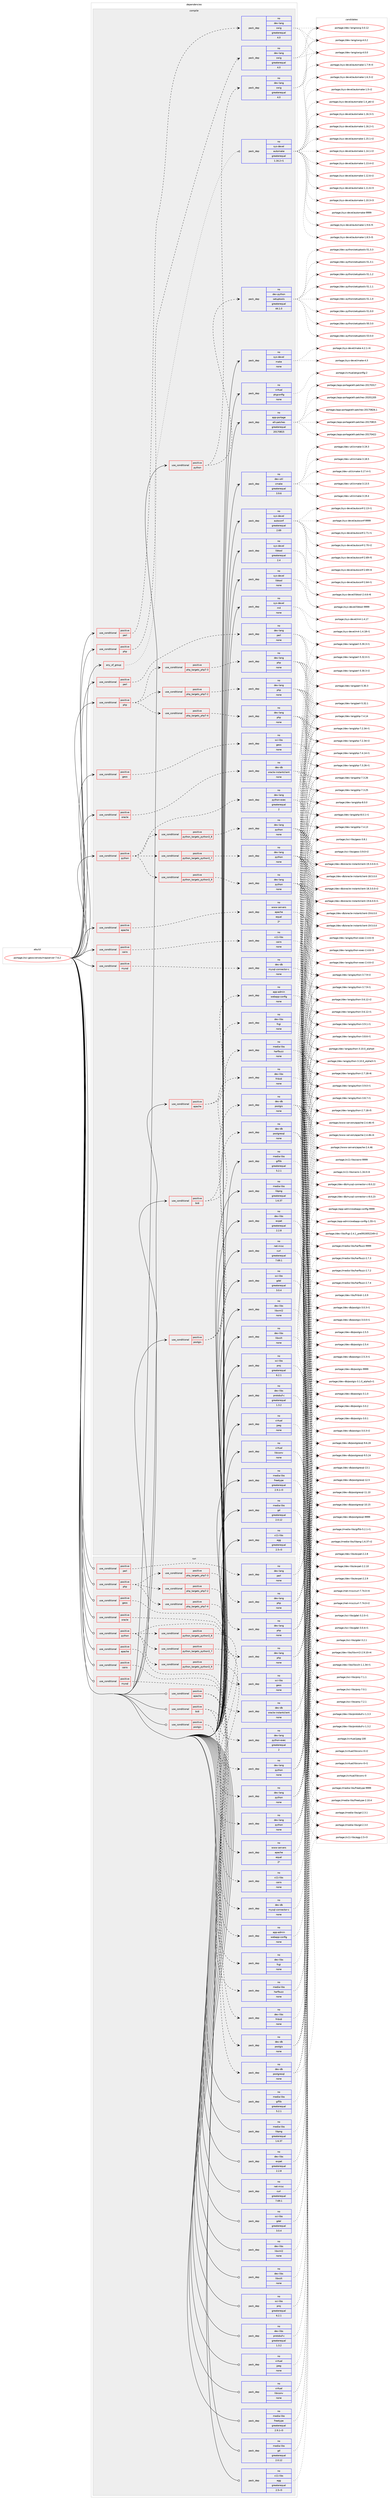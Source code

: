 digraph prolog {

# *************
# Graph options
# *************

newrank=true;
concentrate=true;
compound=true;
graph [rankdir=LR,fontname=Helvetica,fontsize=10,ranksep=1.5];#, ranksep=2.5, nodesep=0.2];
edge  [arrowhead=vee];
node  [fontname=Helvetica,fontsize=10];

# **********
# The ebuild
# **********

subgraph cluster_leftcol {
color=gray;
rank=same;
label=<<i>ebuild</i>>;
id [label="portage://sci-geosciences/mapserver-7.6.2", color=red, width=4, href="../sci-geosciences/mapserver-7.6.2.svg"];
}

# ****************
# The dependencies
# ****************

subgraph cluster_midcol {
color=gray;
label=<<i>dependencies</i>>;
subgraph cluster_compile {
fillcolor="#eeeeee";
style=filled;
label=<<i>compile</i>>;
subgraph any124 {
dependency18032 [label=<<TABLE BORDER="0" CELLBORDER="1" CELLSPACING="0" CELLPADDING="4"><TR><TD CELLPADDING="10">any_of_group</TD></TR></TABLE>>, shape=none, color=red];subgraph pack12281 {
dependency18033 [label=<<TABLE BORDER="0" CELLBORDER="1" CELLSPACING="0" CELLPADDING="4" WIDTH="220"><TR><TD ROWSPAN="6" CELLPADDING="30">pack_dep</TD></TR><TR><TD WIDTH="110">no</TD></TR><TR><TD>sys-devel</TD></TR><TR><TD>automake</TD></TR><TR><TD>greaterequal</TD></TR><TR><TD>1.16.2-r1</TD></TR></TABLE>>, shape=none, color=blue];
}
dependency18032:e -> dependency18033:w [weight=20,style="dotted",arrowhead="oinv"];
}
id:e -> dependency18032:w [weight=20,style="solid",arrowhead="vee"];
subgraph cond5608 {
dependency18034 [label=<<TABLE BORDER="0" CELLBORDER="1" CELLSPACING="0" CELLPADDING="4"><TR><TD ROWSPAN="3" CELLPADDING="10">use_conditional</TD></TR><TR><TD>positive</TD></TR><TR><TD>apache</TD></TR></TABLE>>, shape=none, color=red];
subgraph pack12282 {
dependency18035 [label=<<TABLE BORDER="0" CELLBORDER="1" CELLSPACING="0" CELLPADDING="4" WIDTH="220"><TR><TD ROWSPAN="6" CELLPADDING="30">pack_dep</TD></TR><TR><TD WIDTH="110">no</TD></TR><TR><TD>app-admin</TD></TR><TR><TD>webapp-config</TD></TR><TR><TD>none</TD></TR><TR><TD></TD></TR></TABLE>>, shape=none, color=blue];
}
dependency18034:e -> dependency18035:w [weight=20,style="dashed",arrowhead="vee"];
subgraph pack12283 {
dependency18036 [label=<<TABLE BORDER="0" CELLBORDER="1" CELLSPACING="0" CELLPADDING="4" WIDTH="220"><TR><TD ROWSPAN="6" CELLPADDING="30">pack_dep</TD></TR><TR><TD WIDTH="110">no</TD></TR><TR><TD>dev-libs</TD></TR><TR><TD>fcgi</TD></TR><TR><TD>none</TD></TR><TR><TD></TD></TR></TABLE>>, shape=none, color=blue];
}
dependency18034:e -> dependency18036:w [weight=20,style="dashed",arrowhead="vee"];
}
id:e -> dependency18034:w [weight=20,style="solid",arrowhead="vee"];
subgraph cond5609 {
dependency18037 [label=<<TABLE BORDER="0" CELLBORDER="1" CELLSPACING="0" CELLPADDING="4"><TR><TD ROWSPAN="3" CELLPADDING="10">use_conditional</TD></TR><TR><TD>positive</TD></TR><TR><TD>apache</TD></TR></TABLE>>, shape=none, color=red];
subgraph pack12284 {
dependency18038 [label=<<TABLE BORDER="0" CELLBORDER="1" CELLSPACING="0" CELLPADDING="4" WIDTH="220"><TR><TD ROWSPAN="6" CELLPADDING="30">pack_dep</TD></TR><TR><TD WIDTH="110">no</TD></TR><TR><TD>www-servers</TD></TR><TR><TD>apache</TD></TR><TR><TD>equal</TD></TR><TR><TD>2*</TD></TR></TABLE>>, shape=none, color=blue];
}
dependency18037:e -> dependency18038:w [weight=20,style="dashed",arrowhead="vee"];
}
id:e -> dependency18037:w [weight=20,style="solid",arrowhead="vee"];
subgraph cond5610 {
dependency18039 [label=<<TABLE BORDER="0" CELLBORDER="1" CELLSPACING="0" CELLPADDING="4"><TR><TD ROWSPAN="3" CELLPADDING="10">use_conditional</TD></TR><TR><TD>positive</TD></TR><TR><TD>bidi</TD></TR></TABLE>>, shape=none, color=red];
subgraph pack12285 {
dependency18040 [label=<<TABLE BORDER="0" CELLBORDER="1" CELLSPACING="0" CELLPADDING="4" WIDTH="220"><TR><TD ROWSPAN="6" CELLPADDING="30">pack_dep</TD></TR><TR><TD WIDTH="110">no</TD></TR><TR><TD>dev-libs</TD></TR><TR><TD>fribidi</TD></TR><TR><TD>none</TD></TR><TR><TD></TD></TR></TABLE>>, shape=none, color=blue];
}
dependency18039:e -> dependency18040:w [weight=20,style="dashed",arrowhead="vee"];
subgraph pack12286 {
dependency18041 [label=<<TABLE BORDER="0" CELLBORDER="1" CELLSPACING="0" CELLPADDING="4" WIDTH="220"><TR><TD ROWSPAN="6" CELLPADDING="30">pack_dep</TD></TR><TR><TD WIDTH="110">no</TD></TR><TR><TD>media-libs</TD></TR><TR><TD>harfbuzz</TD></TR><TR><TD>none</TD></TR><TR><TD></TD></TR></TABLE>>, shape=none, color=blue];
}
dependency18039:e -> dependency18041:w [weight=20,style="dashed",arrowhead="vee"];
}
id:e -> dependency18039:w [weight=20,style="solid",arrowhead="vee"];
subgraph cond5611 {
dependency18042 [label=<<TABLE BORDER="0" CELLBORDER="1" CELLSPACING="0" CELLPADDING="4"><TR><TD ROWSPAN="3" CELLPADDING="10">use_conditional</TD></TR><TR><TD>positive</TD></TR><TR><TD>cairo</TD></TR></TABLE>>, shape=none, color=red];
subgraph pack12287 {
dependency18043 [label=<<TABLE BORDER="0" CELLBORDER="1" CELLSPACING="0" CELLPADDING="4" WIDTH="220"><TR><TD ROWSPAN="6" CELLPADDING="30">pack_dep</TD></TR><TR><TD WIDTH="110">no</TD></TR><TR><TD>x11-libs</TD></TR><TR><TD>cairo</TD></TR><TR><TD>none</TD></TR><TR><TD></TD></TR></TABLE>>, shape=none, color=blue];
}
dependency18042:e -> dependency18043:w [weight=20,style="dashed",arrowhead="vee"];
}
id:e -> dependency18042:w [weight=20,style="solid",arrowhead="vee"];
subgraph cond5612 {
dependency18044 [label=<<TABLE BORDER="0" CELLBORDER="1" CELLSPACING="0" CELLPADDING="4"><TR><TD ROWSPAN="3" CELLPADDING="10">use_conditional</TD></TR><TR><TD>positive</TD></TR><TR><TD>geos</TD></TR></TABLE>>, shape=none, color=red];
subgraph pack12288 {
dependency18045 [label=<<TABLE BORDER="0" CELLBORDER="1" CELLSPACING="0" CELLPADDING="4" WIDTH="220"><TR><TD ROWSPAN="6" CELLPADDING="30">pack_dep</TD></TR><TR><TD WIDTH="110">no</TD></TR><TR><TD>sci-libs</TD></TR><TR><TD>geos</TD></TR><TR><TD>none</TD></TR><TR><TD></TD></TR></TABLE>>, shape=none, color=blue];
}
dependency18044:e -> dependency18045:w [weight=20,style="dashed",arrowhead="vee"];
}
id:e -> dependency18044:w [weight=20,style="solid",arrowhead="vee"];
subgraph cond5613 {
dependency18046 [label=<<TABLE BORDER="0" CELLBORDER="1" CELLSPACING="0" CELLPADDING="4"><TR><TD ROWSPAN="3" CELLPADDING="10">use_conditional</TD></TR><TR><TD>positive</TD></TR><TR><TD>mysql</TD></TR></TABLE>>, shape=none, color=red];
subgraph pack12289 {
dependency18047 [label=<<TABLE BORDER="0" CELLBORDER="1" CELLSPACING="0" CELLPADDING="4" WIDTH="220"><TR><TD ROWSPAN="6" CELLPADDING="30">pack_dep</TD></TR><TR><TD WIDTH="110">no</TD></TR><TR><TD>dev-db</TD></TR><TR><TD>mysql-connector-c</TD></TR><TR><TD>none</TD></TR><TR><TD></TD></TR></TABLE>>, shape=none, color=blue];
}
dependency18046:e -> dependency18047:w [weight=20,style="dashed",arrowhead="vee"];
}
id:e -> dependency18046:w [weight=20,style="solid",arrowhead="vee"];
subgraph cond5614 {
dependency18048 [label=<<TABLE BORDER="0" CELLBORDER="1" CELLSPACING="0" CELLPADDING="4"><TR><TD ROWSPAN="3" CELLPADDING="10">use_conditional</TD></TR><TR><TD>positive</TD></TR><TR><TD>oracle</TD></TR></TABLE>>, shape=none, color=red];
subgraph pack12290 {
dependency18049 [label=<<TABLE BORDER="0" CELLBORDER="1" CELLSPACING="0" CELLPADDING="4" WIDTH="220"><TR><TD ROWSPAN="6" CELLPADDING="30">pack_dep</TD></TR><TR><TD WIDTH="110">no</TD></TR><TR><TD>dev-db</TD></TR><TR><TD>oracle-instantclient</TD></TR><TR><TD>none</TD></TR><TR><TD></TD></TR></TABLE>>, shape=none, color=blue];
}
dependency18048:e -> dependency18049:w [weight=20,style="dashed",arrowhead="vee"];
}
id:e -> dependency18048:w [weight=20,style="solid",arrowhead="vee"];
subgraph cond5615 {
dependency18050 [label=<<TABLE BORDER="0" CELLBORDER="1" CELLSPACING="0" CELLPADDING="4"><TR><TD ROWSPAN="3" CELLPADDING="10">use_conditional</TD></TR><TR><TD>positive</TD></TR><TR><TD>perl</TD></TR></TABLE>>, shape=none, color=red];
subgraph pack12291 {
dependency18051 [label=<<TABLE BORDER="0" CELLBORDER="1" CELLSPACING="0" CELLPADDING="4" WIDTH="220"><TR><TD ROWSPAN="6" CELLPADDING="30">pack_dep</TD></TR><TR><TD WIDTH="110">no</TD></TR><TR><TD>dev-lang</TD></TR><TR><TD>perl</TD></TR><TR><TD>none</TD></TR><TR><TD></TD></TR></TABLE>>, shape=none, color=blue];
}
dependency18050:e -> dependency18051:w [weight=20,style="dashed",arrowhead="vee"];
}
id:e -> dependency18050:w [weight=20,style="solid",arrowhead="vee"];
subgraph cond5616 {
dependency18052 [label=<<TABLE BORDER="0" CELLBORDER="1" CELLSPACING="0" CELLPADDING="4"><TR><TD ROWSPAN="3" CELLPADDING="10">use_conditional</TD></TR><TR><TD>positive</TD></TR><TR><TD>perl</TD></TR></TABLE>>, shape=none, color=red];
subgraph pack12292 {
dependency18053 [label=<<TABLE BORDER="0" CELLBORDER="1" CELLSPACING="0" CELLPADDING="4" WIDTH="220"><TR><TD ROWSPAN="6" CELLPADDING="30">pack_dep</TD></TR><TR><TD WIDTH="110">no</TD></TR><TR><TD>dev-lang</TD></TR><TR><TD>swig</TD></TR><TR><TD>greaterequal</TD></TR><TR><TD>4.0</TD></TR></TABLE>>, shape=none, color=blue];
}
dependency18052:e -> dependency18053:w [weight=20,style="dashed",arrowhead="vee"];
}
id:e -> dependency18052:w [weight=20,style="solid",arrowhead="vee"];
subgraph cond5617 {
dependency18054 [label=<<TABLE BORDER="0" CELLBORDER="1" CELLSPACING="0" CELLPADDING="4"><TR><TD ROWSPAN="3" CELLPADDING="10">use_conditional</TD></TR><TR><TD>positive</TD></TR><TR><TD>php</TD></TR></TABLE>>, shape=none, color=red];
subgraph cond5618 {
dependency18055 [label=<<TABLE BORDER="0" CELLBORDER="1" CELLSPACING="0" CELLPADDING="4"><TR><TD ROWSPAN="3" CELLPADDING="10">use_conditional</TD></TR><TR><TD>positive</TD></TR><TR><TD>php_targets_php7-2</TD></TR></TABLE>>, shape=none, color=red];
subgraph pack12293 {
dependency18056 [label=<<TABLE BORDER="0" CELLBORDER="1" CELLSPACING="0" CELLPADDING="4" WIDTH="220"><TR><TD ROWSPAN="6" CELLPADDING="30">pack_dep</TD></TR><TR><TD WIDTH="110">no</TD></TR><TR><TD>dev-lang</TD></TR><TR><TD>php</TD></TR><TR><TD>none</TD></TR><TR><TD></TD></TR></TABLE>>, shape=none, color=blue];
}
dependency18055:e -> dependency18056:w [weight=20,style="dashed",arrowhead="vee"];
}
dependency18054:e -> dependency18055:w [weight=20,style="dashed",arrowhead="vee"];
subgraph cond5619 {
dependency18057 [label=<<TABLE BORDER="0" CELLBORDER="1" CELLSPACING="0" CELLPADDING="4"><TR><TD ROWSPAN="3" CELLPADDING="10">use_conditional</TD></TR><TR><TD>positive</TD></TR><TR><TD>php_targets_php7-3</TD></TR></TABLE>>, shape=none, color=red];
subgraph pack12294 {
dependency18058 [label=<<TABLE BORDER="0" CELLBORDER="1" CELLSPACING="0" CELLPADDING="4" WIDTH="220"><TR><TD ROWSPAN="6" CELLPADDING="30">pack_dep</TD></TR><TR><TD WIDTH="110">no</TD></TR><TR><TD>dev-lang</TD></TR><TR><TD>php</TD></TR><TR><TD>none</TD></TR><TR><TD></TD></TR></TABLE>>, shape=none, color=blue];
}
dependency18057:e -> dependency18058:w [weight=20,style="dashed",arrowhead="vee"];
}
dependency18054:e -> dependency18057:w [weight=20,style="dashed",arrowhead="vee"];
subgraph cond5620 {
dependency18059 [label=<<TABLE BORDER="0" CELLBORDER="1" CELLSPACING="0" CELLPADDING="4"><TR><TD ROWSPAN="3" CELLPADDING="10">use_conditional</TD></TR><TR><TD>positive</TD></TR><TR><TD>php_targets_php7-4</TD></TR></TABLE>>, shape=none, color=red];
subgraph pack12295 {
dependency18060 [label=<<TABLE BORDER="0" CELLBORDER="1" CELLSPACING="0" CELLPADDING="4" WIDTH="220"><TR><TD ROWSPAN="6" CELLPADDING="30">pack_dep</TD></TR><TR><TD WIDTH="110">no</TD></TR><TR><TD>dev-lang</TD></TR><TR><TD>php</TD></TR><TR><TD>none</TD></TR><TR><TD></TD></TR></TABLE>>, shape=none, color=blue];
}
dependency18059:e -> dependency18060:w [weight=20,style="dashed",arrowhead="vee"];
}
dependency18054:e -> dependency18059:w [weight=20,style="dashed",arrowhead="vee"];
}
id:e -> dependency18054:w [weight=20,style="solid",arrowhead="vee"];
subgraph cond5621 {
dependency18061 [label=<<TABLE BORDER="0" CELLBORDER="1" CELLSPACING="0" CELLPADDING="4"><TR><TD ROWSPAN="3" CELLPADDING="10">use_conditional</TD></TR><TR><TD>positive</TD></TR><TR><TD>php</TD></TR></TABLE>>, shape=none, color=red];
subgraph pack12296 {
dependency18062 [label=<<TABLE BORDER="0" CELLBORDER="1" CELLSPACING="0" CELLPADDING="4" WIDTH="220"><TR><TD ROWSPAN="6" CELLPADDING="30">pack_dep</TD></TR><TR><TD WIDTH="110">no</TD></TR><TR><TD>dev-lang</TD></TR><TR><TD>swig</TD></TR><TR><TD>greaterequal</TD></TR><TR><TD>4.0</TD></TR></TABLE>>, shape=none, color=blue];
}
dependency18061:e -> dependency18062:w [weight=20,style="dashed",arrowhead="vee"];
}
id:e -> dependency18061:w [weight=20,style="solid",arrowhead="vee"];
subgraph cond5622 {
dependency18063 [label=<<TABLE BORDER="0" CELLBORDER="1" CELLSPACING="0" CELLPADDING="4"><TR><TD ROWSPAN="3" CELLPADDING="10">use_conditional</TD></TR><TR><TD>positive</TD></TR><TR><TD>postgis</TD></TR></TABLE>>, shape=none, color=red];
subgraph pack12297 {
dependency18064 [label=<<TABLE BORDER="0" CELLBORDER="1" CELLSPACING="0" CELLPADDING="4" WIDTH="220"><TR><TD ROWSPAN="6" CELLPADDING="30">pack_dep</TD></TR><TR><TD WIDTH="110">no</TD></TR><TR><TD>dev-db</TD></TR><TR><TD>postgis</TD></TR><TR><TD>none</TD></TR><TR><TD></TD></TR></TABLE>>, shape=none, color=blue];
}
dependency18063:e -> dependency18064:w [weight=20,style="dashed",arrowhead="vee"];
subgraph pack12298 {
dependency18065 [label=<<TABLE BORDER="0" CELLBORDER="1" CELLSPACING="0" CELLPADDING="4" WIDTH="220"><TR><TD ROWSPAN="6" CELLPADDING="30">pack_dep</TD></TR><TR><TD WIDTH="110">no</TD></TR><TR><TD>dev-db</TD></TR><TR><TD>postgresql</TD></TR><TR><TD>none</TD></TR><TR><TD></TD></TR></TABLE>>, shape=none, color=blue];
}
dependency18063:e -> dependency18065:w [weight=20,style="dashed",arrowhead="vee"];
}
id:e -> dependency18063:w [weight=20,style="solid",arrowhead="vee"];
subgraph cond5623 {
dependency18066 [label=<<TABLE BORDER="0" CELLBORDER="1" CELLSPACING="0" CELLPADDING="4"><TR><TD ROWSPAN="3" CELLPADDING="10">use_conditional</TD></TR><TR><TD>positive</TD></TR><TR><TD>python</TD></TR></TABLE>>, shape=none, color=red];
subgraph cond5624 {
dependency18067 [label=<<TABLE BORDER="0" CELLBORDER="1" CELLSPACING="0" CELLPADDING="4"><TR><TD ROWSPAN="3" CELLPADDING="10">use_conditional</TD></TR><TR><TD>positive</TD></TR><TR><TD>python_targets_python3_7</TD></TR></TABLE>>, shape=none, color=red];
subgraph pack12299 {
dependency18068 [label=<<TABLE BORDER="0" CELLBORDER="1" CELLSPACING="0" CELLPADDING="4" WIDTH="220"><TR><TD ROWSPAN="6" CELLPADDING="30">pack_dep</TD></TR><TR><TD WIDTH="110">no</TD></TR><TR><TD>dev-lang</TD></TR><TR><TD>python</TD></TR><TR><TD>none</TD></TR><TR><TD></TD></TR></TABLE>>, shape=none, color=blue];
}
dependency18067:e -> dependency18068:w [weight=20,style="dashed",arrowhead="vee"];
}
dependency18066:e -> dependency18067:w [weight=20,style="dashed",arrowhead="vee"];
subgraph cond5625 {
dependency18069 [label=<<TABLE BORDER="0" CELLBORDER="1" CELLSPACING="0" CELLPADDING="4"><TR><TD ROWSPAN="3" CELLPADDING="10">use_conditional</TD></TR><TR><TD>positive</TD></TR><TR><TD>python_targets_python3_8</TD></TR></TABLE>>, shape=none, color=red];
subgraph pack12300 {
dependency18070 [label=<<TABLE BORDER="0" CELLBORDER="1" CELLSPACING="0" CELLPADDING="4" WIDTH="220"><TR><TD ROWSPAN="6" CELLPADDING="30">pack_dep</TD></TR><TR><TD WIDTH="110">no</TD></TR><TR><TD>dev-lang</TD></TR><TR><TD>python</TD></TR><TR><TD>none</TD></TR><TR><TD></TD></TR></TABLE>>, shape=none, color=blue];
}
dependency18069:e -> dependency18070:w [weight=20,style="dashed",arrowhead="vee"];
}
dependency18066:e -> dependency18069:w [weight=20,style="dashed",arrowhead="vee"];
subgraph cond5626 {
dependency18071 [label=<<TABLE BORDER="0" CELLBORDER="1" CELLSPACING="0" CELLPADDING="4"><TR><TD ROWSPAN="3" CELLPADDING="10">use_conditional</TD></TR><TR><TD>positive</TD></TR><TR><TD>python_targets_python3_9</TD></TR></TABLE>>, shape=none, color=red];
subgraph pack12301 {
dependency18072 [label=<<TABLE BORDER="0" CELLBORDER="1" CELLSPACING="0" CELLPADDING="4" WIDTH="220"><TR><TD ROWSPAN="6" CELLPADDING="30">pack_dep</TD></TR><TR><TD WIDTH="110">no</TD></TR><TR><TD>dev-lang</TD></TR><TR><TD>python</TD></TR><TR><TD>none</TD></TR><TR><TD></TD></TR></TABLE>>, shape=none, color=blue];
}
dependency18071:e -> dependency18072:w [weight=20,style="dashed",arrowhead="vee"];
}
dependency18066:e -> dependency18071:w [weight=20,style="dashed",arrowhead="vee"];
subgraph pack12302 {
dependency18073 [label=<<TABLE BORDER="0" CELLBORDER="1" CELLSPACING="0" CELLPADDING="4" WIDTH="220"><TR><TD ROWSPAN="6" CELLPADDING="30">pack_dep</TD></TR><TR><TD WIDTH="110">no</TD></TR><TR><TD>dev-lang</TD></TR><TR><TD>python-exec</TD></TR><TR><TD>greaterequal</TD></TR><TR><TD>2</TD></TR></TABLE>>, shape=none, color=blue];
}
dependency18066:e -> dependency18073:w [weight=20,style="dashed",arrowhead="vee"];
}
id:e -> dependency18066:w [weight=20,style="solid",arrowhead="vee"];
subgraph cond5627 {
dependency18074 [label=<<TABLE BORDER="0" CELLBORDER="1" CELLSPACING="0" CELLPADDING="4"><TR><TD ROWSPAN="3" CELLPADDING="10">use_conditional</TD></TR><TR><TD>positive</TD></TR><TR><TD>python</TD></TR></TABLE>>, shape=none, color=red];
subgraph pack12303 {
dependency18075 [label=<<TABLE BORDER="0" CELLBORDER="1" CELLSPACING="0" CELLPADDING="4" WIDTH="220"><TR><TD ROWSPAN="6" CELLPADDING="30">pack_dep</TD></TR><TR><TD WIDTH="110">no</TD></TR><TR><TD>dev-lang</TD></TR><TR><TD>swig</TD></TR><TR><TD>greaterequal</TD></TR><TR><TD>4.0</TD></TR></TABLE>>, shape=none, color=blue];
}
dependency18074:e -> dependency18075:w [weight=20,style="dashed",arrowhead="vee"];
subgraph pack12304 {
dependency18076 [label=<<TABLE BORDER="0" CELLBORDER="1" CELLSPACING="0" CELLPADDING="4" WIDTH="220"><TR><TD ROWSPAN="6" CELLPADDING="30">pack_dep</TD></TR><TR><TD WIDTH="110">no</TD></TR><TR><TD>dev-python</TD></TR><TR><TD>setuptools</TD></TR><TR><TD>greaterequal</TD></TR><TR><TD>44.1.0</TD></TR></TABLE>>, shape=none, color=blue];
}
dependency18074:e -> dependency18076:w [weight=20,style="dashed",arrowhead="vee"];
}
id:e -> dependency18074:w [weight=20,style="solid",arrowhead="vee"];
subgraph pack12305 {
dependency18077 [label=<<TABLE BORDER="0" CELLBORDER="1" CELLSPACING="0" CELLPADDING="4" WIDTH="220"><TR><TD ROWSPAN="6" CELLPADDING="30">pack_dep</TD></TR><TR><TD WIDTH="110">no</TD></TR><TR><TD>app-portage</TD></TR><TR><TD>elt-patches</TD></TR><TR><TD>greaterequal</TD></TR><TR><TD>20170815</TD></TR></TABLE>>, shape=none, color=blue];
}
id:e -> dependency18077:w [weight=20,style="solid",arrowhead="vee"];
subgraph pack12306 {
dependency18078 [label=<<TABLE BORDER="0" CELLBORDER="1" CELLSPACING="0" CELLPADDING="4" WIDTH="220"><TR><TD ROWSPAN="6" CELLPADDING="30">pack_dep</TD></TR><TR><TD WIDTH="110">no</TD></TR><TR><TD>dev-libs</TD></TR><TR><TD>expat</TD></TR><TR><TD>greaterequal</TD></TR><TR><TD>2.2.8</TD></TR></TABLE>>, shape=none, color=blue];
}
id:e -> dependency18078:w [weight=20,style="solid",arrowhead="vee"];
subgraph pack12307 {
dependency18079 [label=<<TABLE BORDER="0" CELLBORDER="1" CELLSPACING="0" CELLPADDING="4" WIDTH="220"><TR><TD ROWSPAN="6" CELLPADDING="30">pack_dep</TD></TR><TR><TD WIDTH="110">no</TD></TR><TR><TD>dev-libs</TD></TR><TR><TD>libxml2</TD></TR><TR><TD>none</TD></TR><TR><TD></TD></TR></TABLE>>, shape=none, color=blue];
}
id:e -> dependency18079:w [weight=20,style="solid",arrowhead="vee"];
subgraph pack12308 {
dependency18080 [label=<<TABLE BORDER="0" CELLBORDER="1" CELLSPACING="0" CELLPADDING="4" WIDTH="220"><TR><TD ROWSPAN="6" CELLPADDING="30">pack_dep</TD></TR><TR><TD WIDTH="110">no</TD></TR><TR><TD>dev-libs</TD></TR><TR><TD>libxslt</TD></TR><TR><TD>none</TD></TR><TR><TD></TD></TR></TABLE>>, shape=none, color=blue];
}
id:e -> dependency18080:w [weight=20,style="solid",arrowhead="vee"];
subgraph pack12309 {
dependency18081 [label=<<TABLE BORDER="0" CELLBORDER="1" CELLSPACING="0" CELLPADDING="4" WIDTH="220"><TR><TD ROWSPAN="6" CELLPADDING="30">pack_dep</TD></TR><TR><TD WIDTH="110">no</TD></TR><TR><TD>dev-libs</TD></TR><TR><TD>protobuf-c</TD></TR><TR><TD>greaterequal</TD></TR><TR><TD>1.3.2</TD></TR></TABLE>>, shape=none, color=blue];
}
id:e -> dependency18081:w [weight=20,style="solid",arrowhead="vee"];
subgraph pack12310 {
dependency18082 [label=<<TABLE BORDER="0" CELLBORDER="1" CELLSPACING="0" CELLPADDING="4" WIDTH="220"><TR><TD ROWSPAN="6" CELLPADDING="30">pack_dep</TD></TR><TR><TD WIDTH="110">no</TD></TR><TR><TD>dev-util</TD></TR><TR><TD>cmake</TD></TR><TR><TD>greaterequal</TD></TR><TR><TD>3.9.6</TD></TR></TABLE>>, shape=none, color=blue];
}
id:e -> dependency18082:w [weight=20,style="solid",arrowhead="vee"];
subgraph pack12311 {
dependency18083 [label=<<TABLE BORDER="0" CELLBORDER="1" CELLSPACING="0" CELLPADDING="4" WIDTH="220"><TR><TD ROWSPAN="6" CELLPADDING="30">pack_dep</TD></TR><TR><TD WIDTH="110">no</TD></TR><TR><TD>media-libs</TD></TR><TR><TD>freetype</TD></TR><TR><TD>greaterequal</TD></TR><TR><TD>2.9.1-r3</TD></TR></TABLE>>, shape=none, color=blue];
}
id:e -> dependency18083:w [weight=20,style="solid",arrowhead="vee"];
subgraph pack12312 {
dependency18084 [label=<<TABLE BORDER="0" CELLBORDER="1" CELLSPACING="0" CELLPADDING="4" WIDTH="220"><TR><TD ROWSPAN="6" CELLPADDING="30">pack_dep</TD></TR><TR><TD WIDTH="110">no</TD></TR><TR><TD>media-libs</TD></TR><TR><TD>gd</TD></TR><TR><TD>greaterequal</TD></TR><TR><TD>2.0.12</TD></TR></TABLE>>, shape=none, color=blue];
}
id:e -> dependency18084:w [weight=20,style="solid",arrowhead="vee"];
subgraph pack12313 {
dependency18085 [label=<<TABLE BORDER="0" CELLBORDER="1" CELLSPACING="0" CELLPADDING="4" WIDTH="220"><TR><TD ROWSPAN="6" CELLPADDING="30">pack_dep</TD></TR><TR><TD WIDTH="110">no</TD></TR><TR><TD>media-libs</TD></TR><TR><TD>giflib</TD></TR><TR><TD>greaterequal</TD></TR><TR><TD>5.2.1</TD></TR></TABLE>>, shape=none, color=blue];
}
id:e -> dependency18085:w [weight=20,style="solid",arrowhead="vee"];
subgraph pack12314 {
dependency18086 [label=<<TABLE BORDER="0" CELLBORDER="1" CELLSPACING="0" CELLPADDING="4" WIDTH="220"><TR><TD ROWSPAN="6" CELLPADDING="30">pack_dep</TD></TR><TR><TD WIDTH="110">no</TD></TR><TR><TD>media-libs</TD></TR><TR><TD>libpng</TD></TR><TR><TD>greaterequal</TD></TR><TR><TD>1.6.37</TD></TR></TABLE>>, shape=none, color=blue];
}
id:e -> dependency18086:w [weight=20,style="solid",arrowhead="vee"];
subgraph pack12315 {
dependency18087 [label=<<TABLE BORDER="0" CELLBORDER="1" CELLSPACING="0" CELLPADDING="4" WIDTH="220"><TR><TD ROWSPAN="6" CELLPADDING="30">pack_dep</TD></TR><TR><TD WIDTH="110">no</TD></TR><TR><TD>net-misc</TD></TR><TR><TD>curl</TD></TR><TR><TD>greaterequal</TD></TR><TR><TD>7.69.1</TD></TR></TABLE>>, shape=none, color=blue];
}
id:e -> dependency18087:w [weight=20,style="solid",arrowhead="vee"];
subgraph pack12316 {
dependency18088 [label=<<TABLE BORDER="0" CELLBORDER="1" CELLSPACING="0" CELLPADDING="4" WIDTH="220"><TR><TD ROWSPAN="6" CELLPADDING="30">pack_dep</TD></TR><TR><TD WIDTH="110">no</TD></TR><TR><TD>sci-libs</TD></TR><TR><TD>gdal</TD></TR><TR><TD>greaterequal</TD></TR><TR><TD>3.0.4</TD></TR></TABLE>>, shape=none, color=blue];
}
id:e -> dependency18088:w [weight=20,style="solid",arrowhead="vee"];
subgraph pack12317 {
dependency18089 [label=<<TABLE BORDER="0" CELLBORDER="1" CELLSPACING="0" CELLPADDING="4" WIDTH="220"><TR><TD ROWSPAN="6" CELLPADDING="30">pack_dep</TD></TR><TR><TD WIDTH="110">no</TD></TR><TR><TD>sci-libs</TD></TR><TR><TD>proj</TD></TR><TR><TD>greaterequal</TD></TR><TR><TD>6.2.1</TD></TR></TABLE>>, shape=none, color=blue];
}
id:e -> dependency18089:w [weight=20,style="solid",arrowhead="vee"];
subgraph pack12318 {
dependency18090 [label=<<TABLE BORDER="0" CELLBORDER="1" CELLSPACING="0" CELLPADDING="4" WIDTH="220"><TR><TD ROWSPAN="6" CELLPADDING="30">pack_dep</TD></TR><TR><TD WIDTH="110">no</TD></TR><TR><TD>sys-devel</TD></TR><TR><TD>autoconf</TD></TR><TR><TD>greaterequal</TD></TR><TR><TD>2.69</TD></TR></TABLE>>, shape=none, color=blue];
}
id:e -> dependency18090:w [weight=20,style="solid",arrowhead="vee"];
subgraph pack12319 {
dependency18091 [label=<<TABLE BORDER="0" CELLBORDER="1" CELLSPACING="0" CELLPADDING="4" WIDTH="220"><TR><TD ROWSPAN="6" CELLPADDING="30">pack_dep</TD></TR><TR><TD WIDTH="110">no</TD></TR><TR><TD>sys-devel</TD></TR><TR><TD>libtool</TD></TR><TR><TD>greaterequal</TD></TR><TR><TD>2.4</TD></TR></TABLE>>, shape=none, color=blue];
}
id:e -> dependency18091:w [weight=20,style="solid",arrowhead="vee"];
subgraph pack12320 {
dependency18092 [label=<<TABLE BORDER="0" CELLBORDER="1" CELLSPACING="0" CELLPADDING="4" WIDTH="220"><TR><TD ROWSPAN="6" CELLPADDING="30">pack_dep</TD></TR><TR><TD WIDTH="110">no</TD></TR><TR><TD>sys-devel</TD></TR><TR><TD>libtool</TD></TR><TR><TD>none</TD></TR><TR><TD></TD></TR></TABLE>>, shape=none, color=blue];
}
id:e -> dependency18092:w [weight=20,style="solid",arrowhead="vee"];
subgraph pack12321 {
dependency18093 [label=<<TABLE BORDER="0" CELLBORDER="1" CELLSPACING="0" CELLPADDING="4" WIDTH="220"><TR><TD ROWSPAN="6" CELLPADDING="30">pack_dep</TD></TR><TR><TD WIDTH="110">no</TD></TR><TR><TD>sys-devel</TD></TR><TR><TD>m4</TD></TR><TR><TD>none</TD></TR><TR><TD></TD></TR></TABLE>>, shape=none, color=blue];
}
id:e -> dependency18093:w [weight=20,style="solid",arrowhead="vee"];
subgraph pack12322 {
dependency18094 [label=<<TABLE BORDER="0" CELLBORDER="1" CELLSPACING="0" CELLPADDING="4" WIDTH="220"><TR><TD ROWSPAN="6" CELLPADDING="30">pack_dep</TD></TR><TR><TD WIDTH="110">no</TD></TR><TR><TD>sys-devel</TD></TR><TR><TD>make</TD></TR><TR><TD>none</TD></TR><TR><TD></TD></TR></TABLE>>, shape=none, color=blue];
}
id:e -> dependency18094:w [weight=20,style="solid",arrowhead="vee"];
subgraph pack12323 {
dependency18095 [label=<<TABLE BORDER="0" CELLBORDER="1" CELLSPACING="0" CELLPADDING="4" WIDTH="220"><TR><TD ROWSPAN="6" CELLPADDING="30">pack_dep</TD></TR><TR><TD WIDTH="110">no</TD></TR><TR><TD>virtual</TD></TR><TR><TD>jpeg</TD></TR><TR><TD>none</TD></TR><TR><TD></TD></TR></TABLE>>, shape=none, color=blue];
}
id:e -> dependency18095:w [weight=20,style="solid",arrowhead="vee"];
subgraph pack12324 {
dependency18096 [label=<<TABLE BORDER="0" CELLBORDER="1" CELLSPACING="0" CELLPADDING="4" WIDTH="220"><TR><TD ROWSPAN="6" CELLPADDING="30">pack_dep</TD></TR><TR><TD WIDTH="110">no</TD></TR><TR><TD>virtual</TD></TR><TR><TD>libiconv</TD></TR><TR><TD>none</TD></TR><TR><TD></TD></TR></TABLE>>, shape=none, color=blue];
}
id:e -> dependency18096:w [weight=20,style="solid",arrowhead="vee"];
subgraph pack12325 {
dependency18097 [label=<<TABLE BORDER="0" CELLBORDER="1" CELLSPACING="0" CELLPADDING="4" WIDTH="220"><TR><TD ROWSPAN="6" CELLPADDING="30">pack_dep</TD></TR><TR><TD WIDTH="110">no</TD></TR><TR><TD>virtual</TD></TR><TR><TD>pkgconfig</TD></TR><TR><TD>none</TD></TR><TR><TD></TD></TR></TABLE>>, shape=none, color=blue];
}
id:e -> dependency18097:w [weight=20,style="solid",arrowhead="vee"];
subgraph pack12326 {
dependency18098 [label=<<TABLE BORDER="0" CELLBORDER="1" CELLSPACING="0" CELLPADDING="4" WIDTH="220"><TR><TD ROWSPAN="6" CELLPADDING="30">pack_dep</TD></TR><TR><TD WIDTH="110">no</TD></TR><TR><TD>x11-libs</TD></TR><TR><TD>agg</TD></TR><TR><TD>greaterequal</TD></TR><TR><TD>2.5-r3</TD></TR></TABLE>>, shape=none, color=blue];
}
id:e -> dependency18098:w [weight=20,style="solid",arrowhead="vee"];
}
subgraph cluster_compileandrun {
fillcolor="#eeeeee";
style=filled;
label=<<i>compile and run</i>>;
}
subgraph cluster_run {
fillcolor="#eeeeee";
style=filled;
label=<<i>run</i>>;
subgraph cond5628 {
dependency18099 [label=<<TABLE BORDER="0" CELLBORDER="1" CELLSPACING="0" CELLPADDING="4"><TR><TD ROWSPAN="3" CELLPADDING="10">use_conditional</TD></TR><TR><TD>positive</TD></TR><TR><TD>apache</TD></TR></TABLE>>, shape=none, color=red];
subgraph pack12327 {
dependency18100 [label=<<TABLE BORDER="0" CELLBORDER="1" CELLSPACING="0" CELLPADDING="4" WIDTH="220"><TR><TD ROWSPAN="6" CELLPADDING="30">pack_dep</TD></TR><TR><TD WIDTH="110">no</TD></TR><TR><TD>app-admin</TD></TR><TR><TD>webapp-config</TD></TR><TR><TD>none</TD></TR><TR><TD></TD></TR></TABLE>>, shape=none, color=blue];
}
dependency18099:e -> dependency18100:w [weight=20,style="dashed",arrowhead="vee"];
subgraph pack12328 {
dependency18101 [label=<<TABLE BORDER="0" CELLBORDER="1" CELLSPACING="0" CELLPADDING="4" WIDTH="220"><TR><TD ROWSPAN="6" CELLPADDING="30">pack_dep</TD></TR><TR><TD WIDTH="110">no</TD></TR><TR><TD>dev-libs</TD></TR><TR><TD>fcgi</TD></TR><TR><TD>none</TD></TR><TR><TD></TD></TR></TABLE>>, shape=none, color=blue];
}
dependency18099:e -> dependency18101:w [weight=20,style="dashed",arrowhead="vee"];
}
id:e -> dependency18099:w [weight=20,style="solid",arrowhead="odot"];
subgraph cond5629 {
dependency18102 [label=<<TABLE BORDER="0" CELLBORDER="1" CELLSPACING="0" CELLPADDING="4"><TR><TD ROWSPAN="3" CELLPADDING="10">use_conditional</TD></TR><TR><TD>positive</TD></TR><TR><TD>apache</TD></TR></TABLE>>, shape=none, color=red];
subgraph pack12329 {
dependency18103 [label=<<TABLE BORDER="0" CELLBORDER="1" CELLSPACING="0" CELLPADDING="4" WIDTH="220"><TR><TD ROWSPAN="6" CELLPADDING="30">pack_dep</TD></TR><TR><TD WIDTH="110">no</TD></TR><TR><TD>www-servers</TD></TR><TR><TD>apache</TD></TR><TR><TD>equal</TD></TR><TR><TD>2*</TD></TR></TABLE>>, shape=none, color=blue];
}
dependency18102:e -> dependency18103:w [weight=20,style="dashed",arrowhead="vee"];
}
id:e -> dependency18102:w [weight=20,style="solid",arrowhead="odot"];
subgraph cond5630 {
dependency18104 [label=<<TABLE BORDER="0" CELLBORDER="1" CELLSPACING="0" CELLPADDING="4"><TR><TD ROWSPAN="3" CELLPADDING="10">use_conditional</TD></TR><TR><TD>positive</TD></TR><TR><TD>bidi</TD></TR></TABLE>>, shape=none, color=red];
subgraph pack12330 {
dependency18105 [label=<<TABLE BORDER="0" CELLBORDER="1" CELLSPACING="0" CELLPADDING="4" WIDTH="220"><TR><TD ROWSPAN="6" CELLPADDING="30">pack_dep</TD></TR><TR><TD WIDTH="110">no</TD></TR><TR><TD>dev-libs</TD></TR><TR><TD>fribidi</TD></TR><TR><TD>none</TD></TR><TR><TD></TD></TR></TABLE>>, shape=none, color=blue];
}
dependency18104:e -> dependency18105:w [weight=20,style="dashed",arrowhead="vee"];
subgraph pack12331 {
dependency18106 [label=<<TABLE BORDER="0" CELLBORDER="1" CELLSPACING="0" CELLPADDING="4" WIDTH="220"><TR><TD ROWSPAN="6" CELLPADDING="30">pack_dep</TD></TR><TR><TD WIDTH="110">no</TD></TR><TR><TD>media-libs</TD></TR><TR><TD>harfbuzz</TD></TR><TR><TD>none</TD></TR><TR><TD></TD></TR></TABLE>>, shape=none, color=blue];
}
dependency18104:e -> dependency18106:w [weight=20,style="dashed",arrowhead="vee"];
}
id:e -> dependency18104:w [weight=20,style="solid",arrowhead="odot"];
subgraph cond5631 {
dependency18107 [label=<<TABLE BORDER="0" CELLBORDER="1" CELLSPACING="0" CELLPADDING="4"><TR><TD ROWSPAN="3" CELLPADDING="10">use_conditional</TD></TR><TR><TD>positive</TD></TR><TR><TD>cairo</TD></TR></TABLE>>, shape=none, color=red];
subgraph pack12332 {
dependency18108 [label=<<TABLE BORDER="0" CELLBORDER="1" CELLSPACING="0" CELLPADDING="4" WIDTH="220"><TR><TD ROWSPAN="6" CELLPADDING="30">pack_dep</TD></TR><TR><TD WIDTH="110">no</TD></TR><TR><TD>x11-libs</TD></TR><TR><TD>cairo</TD></TR><TR><TD>none</TD></TR><TR><TD></TD></TR></TABLE>>, shape=none, color=blue];
}
dependency18107:e -> dependency18108:w [weight=20,style="dashed",arrowhead="vee"];
}
id:e -> dependency18107:w [weight=20,style="solid",arrowhead="odot"];
subgraph cond5632 {
dependency18109 [label=<<TABLE BORDER="0" CELLBORDER="1" CELLSPACING="0" CELLPADDING="4"><TR><TD ROWSPAN="3" CELLPADDING="10">use_conditional</TD></TR><TR><TD>positive</TD></TR><TR><TD>geos</TD></TR></TABLE>>, shape=none, color=red];
subgraph pack12333 {
dependency18110 [label=<<TABLE BORDER="0" CELLBORDER="1" CELLSPACING="0" CELLPADDING="4" WIDTH="220"><TR><TD ROWSPAN="6" CELLPADDING="30">pack_dep</TD></TR><TR><TD WIDTH="110">no</TD></TR><TR><TD>sci-libs</TD></TR><TR><TD>geos</TD></TR><TR><TD>none</TD></TR><TR><TD></TD></TR></TABLE>>, shape=none, color=blue];
}
dependency18109:e -> dependency18110:w [weight=20,style="dashed",arrowhead="vee"];
}
id:e -> dependency18109:w [weight=20,style="solid",arrowhead="odot"];
subgraph cond5633 {
dependency18111 [label=<<TABLE BORDER="0" CELLBORDER="1" CELLSPACING="0" CELLPADDING="4"><TR><TD ROWSPAN="3" CELLPADDING="10">use_conditional</TD></TR><TR><TD>positive</TD></TR><TR><TD>mysql</TD></TR></TABLE>>, shape=none, color=red];
subgraph pack12334 {
dependency18112 [label=<<TABLE BORDER="0" CELLBORDER="1" CELLSPACING="0" CELLPADDING="4" WIDTH="220"><TR><TD ROWSPAN="6" CELLPADDING="30">pack_dep</TD></TR><TR><TD WIDTH="110">no</TD></TR><TR><TD>dev-db</TD></TR><TR><TD>mysql-connector-c</TD></TR><TR><TD>none</TD></TR><TR><TD></TD></TR></TABLE>>, shape=none, color=blue];
}
dependency18111:e -> dependency18112:w [weight=20,style="dashed",arrowhead="vee"];
}
id:e -> dependency18111:w [weight=20,style="solid",arrowhead="odot"];
subgraph cond5634 {
dependency18113 [label=<<TABLE BORDER="0" CELLBORDER="1" CELLSPACING="0" CELLPADDING="4"><TR><TD ROWSPAN="3" CELLPADDING="10">use_conditional</TD></TR><TR><TD>positive</TD></TR><TR><TD>oracle</TD></TR></TABLE>>, shape=none, color=red];
subgraph pack12335 {
dependency18114 [label=<<TABLE BORDER="0" CELLBORDER="1" CELLSPACING="0" CELLPADDING="4" WIDTH="220"><TR><TD ROWSPAN="6" CELLPADDING="30">pack_dep</TD></TR><TR><TD WIDTH="110">no</TD></TR><TR><TD>dev-db</TD></TR><TR><TD>oracle-instantclient</TD></TR><TR><TD>none</TD></TR><TR><TD></TD></TR></TABLE>>, shape=none, color=blue];
}
dependency18113:e -> dependency18114:w [weight=20,style="dashed",arrowhead="vee"];
}
id:e -> dependency18113:w [weight=20,style="solid",arrowhead="odot"];
subgraph cond5635 {
dependency18115 [label=<<TABLE BORDER="0" CELLBORDER="1" CELLSPACING="0" CELLPADDING="4"><TR><TD ROWSPAN="3" CELLPADDING="10">use_conditional</TD></TR><TR><TD>positive</TD></TR><TR><TD>perl</TD></TR></TABLE>>, shape=none, color=red];
subgraph pack12336 {
dependency18116 [label=<<TABLE BORDER="0" CELLBORDER="1" CELLSPACING="0" CELLPADDING="4" WIDTH="220"><TR><TD ROWSPAN="6" CELLPADDING="30">pack_dep</TD></TR><TR><TD WIDTH="110">no</TD></TR><TR><TD>dev-lang</TD></TR><TR><TD>perl</TD></TR><TR><TD>none</TD></TR><TR><TD></TD></TR></TABLE>>, shape=none, color=blue];
}
dependency18115:e -> dependency18116:w [weight=20,style="dashed",arrowhead="vee"];
}
id:e -> dependency18115:w [weight=20,style="solid",arrowhead="odot"];
subgraph cond5636 {
dependency18117 [label=<<TABLE BORDER="0" CELLBORDER="1" CELLSPACING="0" CELLPADDING="4"><TR><TD ROWSPAN="3" CELLPADDING="10">use_conditional</TD></TR><TR><TD>positive</TD></TR><TR><TD>php</TD></TR></TABLE>>, shape=none, color=red];
subgraph cond5637 {
dependency18118 [label=<<TABLE BORDER="0" CELLBORDER="1" CELLSPACING="0" CELLPADDING="4"><TR><TD ROWSPAN="3" CELLPADDING="10">use_conditional</TD></TR><TR><TD>positive</TD></TR><TR><TD>php_targets_php7-2</TD></TR></TABLE>>, shape=none, color=red];
subgraph pack12337 {
dependency18119 [label=<<TABLE BORDER="0" CELLBORDER="1" CELLSPACING="0" CELLPADDING="4" WIDTH="220"><TR><TD ROWSPAN="6" CELLPADDING="30">pack_dep</TD></TR><TR><TD WIDTH="110">no</TD></TR><TR><TD>dev-lang</TD></TR><TR><TD>php</TD></TR><TR><TD>none</TD></TR><TR><TD></TD></TR></TABLE>>, shape=none, color=blue];
}
dependency18118:e -> dependency18119:w [weight=20,style="dashed",arrowhead="vee"];
}
dependency18117:e -> dependency18118:w [weight=20,style="dashed",arrowhead="vee"];
subgraph cond5638 {
dependency18120 [label=<<TABLE BORDER="0" CELLBORDER="1" CELLSPACING="0" CELLPADDING="4"><TR><TD ROWSPAN="3" CELLPADDING="10">use_conditional</TD></TR><TR><TD>positive</TD></TR><TR><TD>php_targets_php7-3</TD></TR></TABLE>>, shape=none, color=red];
subgraph pack12338 {
dependency18121 [label=<<TABLE BORDER="0" CELLBORDER="1" CELLSPACING="0" CELLPADDING="4" WIDTH="220"><TR><TD ROWSPAN="6" CELLPADDING="30">pack_dep</TD></TR><TR><TD WIDTH="110">no</TD></TR><TR><TD>dev-lang</TD></TR><TR><TD>php</TD></TR><TR><TD>none</TD></TR><TR><TD></TD></TR></TABLE>>, shape=none, color=blue];
}
dependency18120:e -> dependency18121:w [weight=20,style="dashed",arrowhead="vee"];
}
dependency18117:e -> dependency18120:w [weight=20,style="dashed",arrowhead="vee"];
subgraph cond5639 {
dependency18122 [label=<<TABLE BORDER="0" CELLBORDER="1" CELLSPACING="0" CELLPADDING="4"><TR><TD ROWSPAN="3" CELLPADDING="10">use_conditional</TD></TR><TR><TD>positive</TD></TR><TR><TD>php_targets_php7-4</TD></TR></TABLE>>, shape=none, color=red];
subgraph pack12339 {
dependency18123 [label=<<TABLE BORDER="0" CELLBORDER="1" CELLSPACING="0" CELLPADDING="4" WIDTH="220"><TR><TD ROWSPAN="6" CELLPADDING="30">pack_dep</TD></TR><TR><TD WIDTH="110">no</TD></TR><TR><TD>dev-lang</TD></TR><TR><TD>php</TD></TR><TR><TD>none</TD></TR><TR><TD></TD></TR></TABLE>>, shape=none, color=blue];
}
dependency18122:e -> dependency18123:w [weight=20,style="dashed",arrowhead="vee"];
}
dependency18117:e -> dependency18122:w [weight=20,style="dashed",arrowhead="vee"];
}
id:e -> dependency18117:w [weight=20,style="solid",arrowhead="odot"];
subgraph cond5640 {
dependency18124 [label=<<TABLE BORDER="0" CELLBORDER="1" CELLSPACING="0" CELLPADDING="4"><TR><TD ROWSPAN="3" CELLPADDING="10">use_conditional</TD></TR><TR><TD>positive</TD></TR><TR><TD>postgis</TD></TR></TABLE>>, shape=none, color=red];
subgraph pack12340 {
dependency18125 [label=<<TABLE BORDER="0" CELLBORDER="1" CELLSPACING="0" CELLPADDING="4" WIDTH="220"><TR><TD ROWSPAN="6" CELLPADDING="30">pack_dep</TD></TR><TR><TD WIDTH="110">no</TD></TR><TR><TD>dev-db</TD></TR><TR><TD>postgis</TD></TR><TR><TD>none</TD></TR><TR><TD></TD></TR></TABLE>>, shape=none, color=blue];
}
dependency18124:e -> dependency18125:w [weight=20,style="dashed",arrowhead="vee"];
subgraph pack12341 {
dependency18126 [label=<<TABLE BORDER="0" CELLBORDER="1" CELLSPACING="0" CELLPADDING="4" WIDTH="220"><TR><TD ROWSPAN="6" CELLPADDING="30">pack_dep</TD></TR><TR><TD WIDTH="110">no</TD></TR><TR><TD>dev-db</TD></TR><TR><TD>postgresql</TD></TR><TR><TD>none</TD></TR><TR><TD></TD></TR></TABLE>>, shape=none, color=blue];
}
dependency18124:e -> dependency18126:w [weight=20,style="dashed",arrowhead="vee"];
}
id:e -> dependency18124:w [weight=20,style="solid",arrowhead="odot"];
subgraph cond5641 {
dependency18127 [label=<<TABLE BORDER="0" CELLBORDER="1" CELLSPACING="0" CELLPADDING="4"><TR><TD ROWSPAN="3" CELLPADDING="10">use_conditional</TD></TR><TR><TD>positive</TD></TR><TR><TD>python</TD></TR></TABLE>>, shape=none, color=red];
subgraph cond5642 {
dependency18128 [label=<<TABLE BORDER="0" CELLBORDER="1" CELLSPACING="0" CELLPADDING="4"><TR><TD ROWSPAN="3" CELLPADDING="10">use_conditional</TD></TR><TR><TD>positive</TD></TR><TR><TD>python_targets_python3_7</TD></TR></TABLE>>, shape=none, color=red];
subgraph pack12342 {
dependency18129 [label=<<TABLE BORDER="0" CELLBORDER="1" CELLSPACING="0" CELLPADDING="4" WIDTH="220"><TR><TD ROWSPAN="6" CELLPADDING="30">pack_dep</TD></TR><TR><TD WIDTH="110">no</TD></TR><TR><TD>dev-lang</TD></TR><TR><TD>python</TD></TR><TR><TD>none</TD></TR><TR><TD></TD></TR></TABLE>>, shape=none, color=blue];
}
dependency18128:e -> dependency18129:w [weight=20,style="dashed",arrowhead="vee"];
}
dependency18127:e -> dependency18128:w [weight=20,style="dashed",arrowhead="vee"];
subgraph cond5643 {
dependency18130 [label=<<TABLE BORDER="0" CELLBORDER="1" CELLSPACING="0" CELLPADDING="4"><TR><TD ROWSPAN="3" CELLPADDING="10">use_conditional</TD></TR><TR><TD>positive</TD></TR><TR><TD>python_targets_python3_8</TD></TR></TABLE>>, shape=none, color=red];
subgraph pack12343 {
dependency18131 [label=<<TABLE BORDER="0" CELLBORDER="1" CELLSPACING="0" CELLPADDING="4" WIDTH="220"><TR><TD ROWSPAN="6" CELLPADDING="30">pack_dep</TD></TR><TR><TD WIDTH="110">no</TD></TR><TR><TD>dev-lang</TD></TR><TR><TD>python</TD></TR><TR><TD>none</TD></TR><TR><TD></TD></TR></TABLE>>, shape=none, color=blue];
}
dependency18130:e -> dependency18131:w [weight=20,style="dashed",arrowhead="vee"];
}
dependency18127:e -> dependency18130:w [weight=20,style="dashed",arrowhead="vee"];
subgraph cond5644 {
dependency18132 [label=<<TABLE BORDER="0" CELLBORDER="1" CELLSPACING="0" CELLPADDING="4"><TR><TD ROWSPAN="3" CELLPADDING="10">use_conditional</TD></TR><TR><TD>positive</TD></TR><TR><TD>python_targets_python3_9</TD></TR></TABLE>>, shape=none, color=red];
subgraph pack12344 {
dependency18133 [label=<<TABLE BORDER="0" CELLBORDER="1" CELLSPACING="0" CELLPADDING="4" WIDTH="220"><TR><TD ROWSPAN="6" CELLPADDING="30">pack_dep</TD></TR><TR><TD WIDTH="110">no</TD></TR><TR><TD>dev-lang</TD></TR><TR><TD>python</TD></TR><TR><TD>none</TD></TR><TR><TD></TD></TR></TABLE>>, shape=none, color=blue];
}
dependency18132:e -> dependency18133:w [weight=20,style="dashed",arrowhead="vee"];
}
dependency18127:e -> dependency18132:w [weight=20,style="dashed",arrowhead="vee"];
subgraph pack12345 {
dependency18134 [label=<<TABLE BORDER="0" CELLBORDER="1" CELLSPACING="0" CELLPADDING="4" WIDTH="220"><TR><TD ROWSPAN="6" CELLPADDING="30">pack_dep</TD></TR><TR><TD WIDTH="110">no</TD></TR><TR><TD>dev-lang</TD></TR><TR><TD>python-exec</TD></TR><TR><TD>greaterequal</TD></TR><TR><TD>2</TD></TR></TABLE>>, shape=none, color=blue];
}
dependency18127:e -> dependency18134:w [weight=20,style="dashed",arrowhead="vee"];
}
id:e -> dependency18127:w [weight=20,style="solid",arrowhead="odot"];
subgraph pack12346 {
dependency18135 [label=<<TABLE BORDER="0" CELLBORDER="1" CELLSPACING="0" CELLPADDING="4" WIDTH="220"><TR><TD ROWSPAN="6" CELLPADDING="30">pack_dep</TD></TR><TR><TD WIDTH="110">no</TD></TR><TR><TD>dev-libs</TD></TR><TR><TD>expat</TD></TR><TR><TD>greaterequal</TD></TR><TR><TD>2.2.8</TD></TR></TABLE>>, shape=none, color=blue];
}
id:e -> dependency18135:w [weight=20,style="solid",arrowhead="odot"];
subgraph pack12347 {
dependency18136 [label=<<TABLE BORDER="0" CELLBORDER="1" CELLSPACING="0" CELLPADDING="4" WIDTH="220"><TR><TD ROWSPAN="6" CELLPADDING="30">pack_dep</TD></TR><TR><TD WIDTH="110">no</TD></TR><TR><TD>dev-libs</TD></TR><TR><TD>libxml2</TD></TR><TR><TD>none</TD></TR><TR><TD></TD></TR></TABLE>>, shape=none, color=blue];
}
id:e -> dependency18136:w [weight=20,style="solid",arrowhead="odot"];
subgraph pack12348 {
dependency18137 [label=<<TABLE BORDER="0" CELLBORDER="1" CELLSPACING="0" CELLPADDING="4" WIDTH="220"><TR><TD ROWSPAN="6" CELLPADDING="30">pack_dep</TD></TR><TR><TD WIDTH="110">no</TD></TR><TR><TD>dev-libs</TD></TR><TR><TD>libxslt</TD></TR><TR><TD>none</TD></TR><TR><TD></TD></TR></TABLE>>, shape=none, color=blue];
}
id:e -> dependency18137:w [weight=20,style="solid",arrowhead="odot"];
subgraph pack12349 {
dependency18138 [label=<<TABLE BORDER="0" CELLBORDER="1" CELLSPACING="0" CELLPADDING="4" WIDTH="220"><TR><TD ROWSPAN="6" CELLPADDING="30">pack_dep</TD></TR><TR><TD WIDTH="110">no</TD></TR><TR><TD>dev-libs</TD></TR><TR><TD>protobuf-c</TD></TR><TR><TD>greaterequal</TD></TR><TR><TD>1.3.2</TD></TR></TABLE>>, shape=none, color=blue];
}
id:e -> dependency18138:w [weight=20,style="solid",arrowhead="odot"];
subgraph pack12350 {
dependency18139 [label=<<TABLE BORDER="0" CELLBORDER="1" CELLSPACING="0" CELLPADDING="4" WIDTH="220"><TR><TD ROWSPAN="6" CELLPADDING="30">pack_dep</TD></TR><TR><TD WIDTH="110">no</TD></TR><TR><TD>media-libs</TD></TR><TR><TD>freetype</TD></TR><TR><TD>greaterequal</TD></TR><TR><TD>2.9.1-r3</TD></TR></TABLE>>, shape=none, color=blue];
}
id:e -> dependency18139:w [weight=20,style="solid",arrowhead="odot"];
subgraph pack12351 {
dependency18140 [label=<<TABLE BORDER="0" CELLBORDER="1" CELLSPACING="0" CELLPADDING="4" WIDTH="220"><TR><TD ROWSPAN="6" CELLPADDING="30">pack_dep</TD></TR><TR><TD WIDTH="110">no</TD></TR><TR><TD>media-libs</TD></TR><TR><TD>gd</TD></TR><TR><TD>greaterequal</TD></TR><TR><TD>2.0.12</TD></TR></TABLE>>, shape=none, color=blue];
}
id:e -> dependency18140:w [weight=20,style="solid",arrowhead="odot"];
subgraph pack12352 {
dependency18141 [label=<<TABLE BORDER="0" CELLBORDER="1" CELLSPACING="0" CELLPADDING="4" WIDTH="220"><TR><TD ROWSPAN="6" CELLPADDING="30">pack_dep</TD></TR><TR><TD WIDTH="110">no</TD></TR><TR><TD>media-libs</TD></TR><TR><TD>giflib</TD></TR><TR><TD>greaterequal</TD></TR><TR><TD>5.2.1</TD></TR></TABLE>>, shape=none, color=blue];
}
id:e -> dependency18141:w [weight=20,style="solid",arrowhead="odot"];
subgraph pack12353 {
dependency18142 [label=<<TABLE BORDER="0" CELLBORDER="1" CELLSPACING="0" CELLPADDING="4" WIDTH="220"><TR><TD ROWSPAN="6" CELLPADDING="30">pack_dep</TD></TR><TR><TD WIDTH="110">no</TD></TR><TR><TD>media-libs</TD></TR><TR><TD>libpng</TD></TR><TR><TD>greaterequal</TD></TR><TR><TD>1.6.37</TD></TR></TABLE>>, shape=none, color=blue];
}
id:e -> dependency18142:w [weight=20,style="solid",arrowhead="odot"];
subgraph pack12354 {
dependency18143 [label=<<TABLE BORDER="0" CELLBORDER="1" CELLSPACING="0" CELLPADDING="4" WIDTH="220"><TR><TD ROWSPAN="6" CELLPADDING="30">pack_dep</TD></TR><TR><TD WIDTH="110">no</TD></TR><TR><TD>net-misc</TD></TR><TR><TD>curl</TD></TR><TR><TD>greaterequal</TD></TR><TR><TD>7.69.1</TD></TR></TABLE>>, shape=none, color=blue];
}
id:e -> dependency18143:w [weight=20,style="solid",arrowhead="odot"];
subgraph pack12355 {
dependency18144 [label=<<TABLE BORDER="0" CELLBORDER="1" CELLSPACING="0" CELLPADDING="4" WIDTH="220"><TR><TD ROWSPAN="6" CELLPADDING="30">pack_dep</TD></TR><TR><TD WIDTH="110">no</TD></TR><TR><TD>sci-libs</TD></TR><TR><TD>gdal</TD></TR><TR><TD>greaterequal</TD></TR><TR><TD>3.0.4</TD></TR></TABLE>>, shape=none, color=blue];
}
id:e -> dependency18144:w [weight=20,style="solid",arrowhead="odot"];
subgraph pack12356 {
dependency18145 [label=<<TABLE BORDER="0" CELLBORDER="1" CELLSPACING="0" CELLPADDING="4" WIDTH="220"><TR><TD ROWSPAN="6" CELLPADDING="30">pack_dep</TD></TR><TR><TD WIDTH="110">no</TD></TR><TR><TD>sci-libs</TD></TR><TR><TD>proj</TD></TR><TR><TD>greaterequal</TD></TR><TR><TD>6.2.1</TD></TR></TABLE>>, shape=none, color=blue];
}
id:e -> dependency18145:w [weight=20,style="solid",arrowhead="odot"];
subgraph pack12357 {
dependency18146 [label=<<TABLE BORDER="0" CELLBORDER="1" CELLSPACING="0" CELLPADDING="4" WIDTH="220"><TR><TD ROWSPAN="6" CELLPADDING="30">pack_dep</TD></TR><TR><TD WIDTH="110">no</TD></TR><TR><TD>virtual</TD></TR><TR><TD>jpeg</TD></TR><TR><TD>none</TD></TR><TR><TD></TD></TR></TABLE>>, shape=none, color=blue];
}
id:e -> dependency18146:w [weight=20,style="solid",arrowhead="odot"];
subgraph pack12358 {
dependency18147 [label=<<TABLE BORDER="0" CELLBORDER="1" CELLSPACING="0" CELLPADDING="4" WIDTH="220"><TR><TD ROWSPAN="6" CELLPADDING="30">pack_dep</TD></TR><TR><TD WIDTH="110">no</TD></TR><TR><TD>virtual</TD></TR><TR><TD>libiconv</TD></TR><TR><TD>none</TD></TR><TR><TD></TD></TR></TABLE>>, shape=none, color=blue];
}
id:e -> dependency18147:w [weight=20,style="solid",arrowhead="odot"];
subgraph pack12359 {
dependency18148 [label=<<TABLE BORDER="0" CELLBORDER="1" CELLSPACING="0" CELLPADDING="4" WIDTH="220"><TR><TD ROWSPAN="6" CELLPADDING="30">pack_dep</TD></TR><TR><TD WIDTH="110">no</TD></TR><TR><TD>x11-libs</TD></TR><TR><TD>agg</TD></TR><TR><TD>greaterequal</TD></TR><TR><TD>2.5-r3</TD></TR></TABLE>>, shape=none, color=blue];
}
id:e -> dependency18148:w [weight=20,style="solid",arrowhead="odot"];
}
}

# **************
# The candidates
# **************

subgraph cluster_choices {
rank=same;
color=gray;
label=<<i>candidates</i>>;

subgraph choice12281 {
color=black;
nodesep=1;
choice115121115451001011181011084797117116111109971071014557575757 [label="portage://sys-devel/automake-9999", color=red, width=4,href="../sys-devel/automake-9999.svg"];
choice115121115451001011181011084797117116111109971071014549465746544511453 [label="portage://sys-devel/automake-1.9.6-r5", color=red, width=4,href="../sys-devel/automake-1.9.6-r5.svg"];
choice115121115451001011181011084797117116111109971071014549465646534511453 [label="portage://sys-devel/automake-1.8.5-r5", color=red, width=4,href="../sys-devel/automake-1.8.5-r5.svg"];
choice115121115451001011181011084797117116111109971071014549465546574511451 [label="portage://sys-devel/automake-1.7.9-r3", color=red, width=4,href="../sys-devel/automake-1.7.9-r3.svg"];
choice115121115451001011181011084797117116111109971071014549465446514511450 [label="portage://sys-devel/automake-1.6.3-r2", color=red, width=4,href="../sys-devel/automake-1.6.3-r2.svg"];
choice11512111545100101118101108479711711611110997107101454946534511450 [label="portage://sys-devel/automake-1.5-r2", color=red, width=4,href="../sys-devel/automake-1.5-r2.svg"];
choice115121115451001011181011084797117116111109971071014549465295112544511450 [label="portage://sys-devel/automake-1.4_p6-r2", color=red, width=4,href="../sys-devel/automake-1.4_p6-r2.svg"];
choice11512111545100101118101108479711711611110997107101454946495446514511449 [label="portage://sys-devel/automake-1.16.3-r1", color=red, width=4,href="../sys-devel/automake-1.16.3-r1.svg"];
choice11512111545100101118101108479711711611110997107101454946495446504511449 [label="portage://sys-devel/automake-1.16.2-r1", color=red, width=4,href="../sys-devel/automake-1.16.2-r1.svg"];
choice11512111545100101118101108479711711611110997107101454946495346494511450 [label="portage://sys-devel/automake-1.15.1-r2", color=red, width=4,href="../sys-devel/automake-1.15.1-r2.svg"];
choice11512111545100101118101108479711711611110997107101454946495246494511450 [label="portage://sys-devel/automake-1.14.1-r2", color=red, width=4,href="../sys-devel/automake-1.14.1-r2.svg"];
choice11512111545100101118101108479711711611110997107101454946495146524511450 [label="portage://sys-devel/automake-1.13.4-r2", color=red, width=4,href="../sys-devel/automake-1.13.4-r2.svg"];
choice11512111545100101118101108479711711611110997107101454946495046544511450 [label="portage://sys-devel/automake-1.12.6-r2", color=red, width=4,href="../sys-devel/automake-1.12.6-r2.svg"];
choice11512111545100101118101108479711711611110997107101454946494946544511451 [label="portage://sys-devel/automake-1.11.6-r3", color=red, width=4,href="../sys-devel/automake-1.11.6-r3.svg"];
choice11512111545100101118101108479711711611110997107101454946494846514511451 [label="portage://sys-devel/automake-1.10.3-r3", color=red, width=4,href="../sys-devel/automake-1.10.3-r3.svg"];
dependency18033:e -> choice115121115451001011181011084797117116111109971071014557575757:w [style=dotted,weight="100"];
dependency18033:e -> choice115121115451001011181011084797117116111109971071014549465746544511453:w [style=dotted,weight="100"];
dependency18033:e -> choice115121115451001011181011084797117116111109971071014549465646534511453:w [style=dotted,weight="100"];
dependency18033:e -> choice115121115451001011181011084797117116111109971071014549465546574511451:w [style=dotted,weight="100"];
dependency18033:e -> choice115121115451001011181011084797117116111109971071014549465446514511450:w [style=dotted,weight="100"];
dependency18033:e -> choice11512111545100101118101108479711711611110997107101454946534511450:w [style=dotted,weight="100"];
dependency18033:e -> choice115121115451001011181011084797117116111109971071014549465295112544511450:w [style=dotted,weight="100"];
dependency18033:e -> choice11512111545100101118101108479711711611110997107101454946495446514511449:w [style=dotted,weight="100"];
dependency18033:e -> choice11512111545100101118101108479711711611110997107101454946495446504511449:w [style=dotted,weight="100"];
dependency18033:e -> choice11512111545100101118101108479711711611110997107101454946495346494511450:w [style=dotted,weight="100"];
dependency18033:e -> choice11512111545100101118101108479711711611110997107101454946495246494511450:w [style=dotted,weight="100"];
dependency18033:e -> choice11512111545100101118101108479711711611110997107101454946495146524511450:w [style=dotted,weight="100"];
dependency18033:e -> choice11512111545100101118101108479711711611110997107101454946495046544511450:w [style=dotted,weight="100"];
dependency18033:e -> choice11512111545100101118101108479711711611110997107101454946494946544511451:w [style=dotted,weight="100"];
dependency18033:e -> choice11512111545100101118101108479711711611110997107101454946494846514511451:w [style=dotted,weight="100"];
}
subgraph choice12282 {
color=black;
nodesep=1;
choice97112112459710010910511047119101989711211245991111101021051034557575757 [label="portage://app-admin/webapp-config-9999", color=red, width=4,href="../app-admin/webapp-config-9999.svg"];
choice971121124597100109105110471191019897112112459911111010210510345494653534511449 [label="portage://app-admin/webapp-config-1.55-r1", color=red, width=4,href="../app-admin/webapp-config-1.55-r1.svg"];
dependency18035:e -> choice97112112459710010910511047119101989711211245991111101021051034557575757:w [style=dotted,weight="100"];
dependency18035:e -> choice971121124597100109105110471191019897112112459911111010210510345494653534511449:w [style=dotted,weight="100"];
}
subgraph choice12283 {
color=black;
nodesep=1;
choice1001011184510810598115471029910310545504652464995112114101485749484853505052574511450 [label="portage://dev-libs/fcgi-2.4.1_pre0910052249-r2", color=red, width=4,href="../dev-libs/fcgi-2.4.1_pre0910052249-r2.svg"];
dependency18036:e -> choice1001011184510810598115471029910310545504652464995112114101485749484853505052574511450:w [style=dotted,weight="100"];
}
subgraph choice12284 {
color=black;
nodesep=1;
choice1191191194511510111411810111411547971129799104101455046524652544511453 [label="portage://www-servers/apache-2.4.46-r5", color=red, width=4,href="../www-servers/apache-2.4.46-r5.svg"];
choice1191191194511510111411810111411547971129799104101455046524652544511452 [label="portage://www-servers/apache-2.4.46-r4", color=red, width=4,href="../www-servers/apache-2.4.46-r4.svg"];
choice119119119451151011141181011141154797112979910410145504652465254 [label="portage://www-servers/apache-2.4.46", color=red, width=4,href="../www-servers/apache-2.4.46.svg"];
dependency18038:e -> choice1191191194511510111411810111411547971129799104101455046524652544511453:w [style=dotted,weight="100"];
dependency18038:e -> choice1191191194511510111411810111411547971129799104101455046524652544511452:w [style=dotted,weight="100"];
dependency18038:e -> choice119119119451151011141181011141154797112979910410145504652465254:w [style=dotted,weight="100"];
}
subgraph choice12285 {
color=black;
nodesep=1;
choice10010111845108105981154710211410598105100105454946484657 [label="portage://dev-libs/fribidi-1.0.9", color=red, width=4,href="../dev-libs/fribidi-1.0.9.svg"];
dependency18040:e -> choice10010111845108105981154710211410598105100105454946484657:w [style=dotted,weight="100"];
}
subgraph choice12286 {
color=black;
nodesep=1;
choice1091011001059745108105981154710497114102981171221224557575757 [label="portage://media-libs/harfbuzz-9999", color=red, width=4,href="../media-libs/harfbuzz-9999.svg"];
choice109101100105974510810598115471049711410298117122122455046554652 [label="portage://media-libs/harfbuzz-2.7.4", color=red, width=4,href="../media-libs/harfbuzz-2.7.4.svg"];
choice109101100105974510810598115471049711410298117122122455046554651 [label="portage://media-libs/harfbuzz-2.7.3", color=red, width=4,href="../media-libs/harfbuzz-2.7.3.svg"];
choice109101100105974510810598115471049711410298117122122455046554650 [label="portage://media-libs/harfbuzz-2.7.2", color=red, width=4,href="../media-libs/harfbuzz-2.7.2.svg"];
dependency18041:e -> choice1091011001059745108105981154710497114102981171221224557575757:w [style=dotted,weight="100"];
dependency18041:e -> choice109101100105974510810598115471049711410298117122122455046554652:w [style=dotted,weight="100"];
dependency18041:e -> choice109101100105974510810598115471049711410298117122122455046554651:w [style=dotted,weight="100"];
dependency18041:e -> choice109101100105974510810598115471049711410298117122122455046554650:w [style=dotted,weight="100"];
}
subgraph choice12287 {
color=black;
nodesep=1;
choice120494945108105981154799971051141114557575757 [label="portage://x11-libs/cairo-9999", color=red, width=4,href="../x11-libs/cairo-9999.svg"];
choice12049494510810598115479997105114111454946495446484511452 [label="portage://x11-libs/cairo-1.16.0-r4", color=red, width=4,href="../x11-libs/cairo-1.16.0-r4.svg"];
dependency18043:e -> choice120494945108105981154799971051141114557575757:w [style=dotted,weight="100"];
dependency18043:e -> choice12049494510810598115479997105114111454946495446484511452:w [style=dotted,weight="100"];
}
subgraph choice12288 {
color=black;
nodesep=1;
choice115991054510810598115471031011111154551465746484511450 [label="portage://sci-libs/geos-3.9.0-r2", color=red, width=4,href="../sci-libs/geos-3.9.0-r2.svg"];
choice11599105451081059811547103101111115455146564649 [label="portage://sci-libs/geos-3.8.1", color=red, width=4,href="../sci-libs/geos-3.8.1.svg"];
dependency18045:e -> choice115991054510810598115471031011111154551465746484511450:w [style=dotted,weight="100"];
dependency18045:e -> choice11599105451081059811547103101111115455146564649:w [style=dotted,weight="100"];
}
subgraph choice12289 {
color=black;
nodesep=1;
choice100101118451009847109121115113108459911111011010199116111114459945564648465051 [label="portage://dev-db/mysql-connector-c-8.0.23", color=red, width=4,href="../dev-db/mysql-connector-c-8.0.23.svg"];
choice100101118451009847109121115113108459911111011010199116111114459945564648465050 [label="portage://dev-db/mysql-connector-c-8.0.22", color=red, width=4,href="../dev-db/mysql-connector-c-8.0.22.svg"];
dependency18047:e -> choice100101118451009847109121115113108459911111011010199116111114459945564648465051:w [style=dotted,weight="100"];
dependency18047:e -> choice100101118451009847109121115113108459911111011010199116111114459945564648465050:w [style=dotted,weight="100"];
}
subgraph choice12290 {
color=black;
nodesep=1;
choice10010111845100984711111497991081014510511011511697110116991081051011101164549574654464846484511449 [label="portage://dev-db/oracle-instantclient-19.6.0.0-r1", color=red, width=4,href="../dev-db/oracle-instantclient-19.6.0.0-r1.svg"];
choice1001011184510098471111149799108101451051101151169711011699108105101110116454957465446484648 [label="portage://dev-db/oracle-instantclient-19.6.0.0", color=red, width=4,href="../dev-db/oracle-instantclient-19.6.0.0.svg"];
choice1001011184510098471111149799108101451051101151169711011699108105101110116454957465346484648 [label="portage://dev-db/oracle-instantclient-19.5.0.0", color=red, width=4,href="../dev-db/oracle-instantclient-19.5.0.0.svg"];
choice10010111845100984711111497991081014510511011511697110116991081051011101164549574651464846484511449 [label="portage://dev-db/oracle-instantclient-19.3.0.0-r1", color=red, width=4,href="../dev-db/oracle-instantclient-19.3.0.0-r1.svg"];
choice1001011184510098471111149799108101451051101151169711011699108105101110116454956465346484648 [label="portage://dev-db/oracle-instantclient-18.5.0.0", color=red, width=4,href="../dev-db/oracle-instantclient-18.5.0.0.svg"];
choice10010111845100984711111497991081014510511011511697110116991081051011101164549564651464846484511450 [label="portage://dev-db/oracle-instantclient-18.3.0.0-r2", color=red, width=4,href="../dev-db/oracle-instantclient-18.3.0.0-r2.svg"];
dependency18049:e -> choice10010111845100984711111497991081014510511011511697110116991081051011101164549574654464846484511449:w [style=dotted,weight="100"];
dependency18049:e -> choice1001011184510098471111149799108101451051101151169711011699108105101110116454957465446484648:w [style=dotted,weight="100"];
dependency18049:e -> choice1001011184510098471111149799108101451051101151169711011699108105101110116454957465346484648:w [style=dotted,weight="100"];
dependency18049:e -> choice10010111845100984711111497991081014510511011511697110116991081051011101164549574651464846484511449:w [style=dotted,weight="100"];
dependency18049:e -> choice1001011184510098471111149799108101451051101151169711011699108105101110116454956465346484648:w [style=dotted,weight="100"];
dependency18049:e -> choice10010111845100984711111497991081014510511011511697110116991081051011101164549564651464846484511450:w [style=dotted,weight="100"];
}
subgraph choice12291 {
color=black;
nodesep=1;
choice10010111845108971101034711210111410845534651504649 [label="portage://dev-lang/perl-5.32.1", color=red, width=4,href="../dev-lang/perl-5.32.1.svg"];
choice100101118451089711010347112101114108455346515046484511449 [label="portage://dev-lang/perl-5.32.0-r1", color=red, width=4,href="../dev-lang/perl-5.32.0-r1.svg"];
choice100101118451089711010347112101114108455346514846514511450 [label="portage://dev-lang/perl-5.30.3-r2", color=red, width=4,href="../dev-lang/perl-5.30.3-r2.svg"];
choice100101118451089711010347112101114108455346514846514511449 [label="portage://dev-lang/perl-5.30.3-r1", color=red, width=4,href="../dev-lang/perl-5.30.3-r1.svg"];
choice10010111845108971101034711210111410845534651484651 [label="portage://dev-lang/perl-5.30.3", color=red, width=4,href="../dev-lang/perl-5.30.3.svg"];
dependency18051:e -> choice10010111845108971101034711210111410845534651504649:w [style=dotted,weight="100"];
dependency18051:e -> choice100101118451089711010347112101114108455346515046484511449:w [style=dotted,weight="100"];
dependency18051:e -> choice100101118451089711010347112101114108455346514846514511450:w [style=dotted,weight="100"];
dependency18051:e -> choice100101118451089711010347112101114108455346514846514511449:w [style=dotted,weight="100"];
dependency18051:e -> choice10010111845108971101034711210111410845534651484651:w [style=dotted,weight="100"];
}
subgraph choice12292 {
color=black;
nodesep=1;
choice100101118451089711010347115119105103455246484650 [label="portage://dev-lang/swig-4.0.2", color=red, width=4,href="../dev-lang/swig-4.0.2.svg"];
choice100101118451089711010347115119105103455246484648 [label="portage://dev-lang/swig-4.0.0", color=red, width=4,href="../dev-lang/swig-4.0.0.svg"];
choice10010111845108971101034711511910510345514648464950 [label="portage://dev-lang/swig-3.0.12", color=red, width=4,href="../dev-lang/swig-3.0.12.svg"];
dependency18053:e -> choice100101118451089711010347115119105103455246484650:w [style=dotted,weight="100"];
dependency18053:e -> choice100101118451089711010347115119105103455246484648:w [style=dotted,weight="100"];
dependency18053:e -> choice10010111845108971101034711511910510345514648464950:w [style=dotted,weight="100"];
}
subgraph choice12293 {
color=black;
nodesep=1;
choice1001011184510897110103471121041124556464846494511449 [label="portage://dev-lang/php-8.0.1-r1", color=red, width=4,href="../dev-lang/php-8.0.1-r1.svg"];
choice100101118451089711010347112104112455646484648 [label="portage://dev-lang/php-8.0.0", color=red, width=4,href="../dev-lang/php-8.0.0.svg"];
choice100101118451089711010347112104112455546524649524511449 [label="portage://dev-lang/php-7.4.14-r1", color=red, width=4,href="../dev-lang/php-7.4.14-r1.svg"];
choice10010111845108971101034711210411245554652464952 [label="portage://dev-lang/php-7.4.14", color=red, width=4,href="../dev-lang/php-7.4.14.svg"];
choice10010111845108971101034711210411245554652464951 [label="portage://dev-lang/php-7.4.13", color=red, width=4,href="../dev-lang/php-7.4.13.svg"];
choice100101118451089711010347112104112455546514650544511449 [label="portage://dev-lang/php-7.3.26-r1", color=red, width=4,href="../dev-lang/php-7.3.26-r1.svg"];
choice10010111845108971101034711210411245554651465054 [label="portage://dev-lang/php-7.3.26", color=red, width=4,href="../dev-lang/php-7.3.26.svg"];
choice10010111845108971101034711210411245554651465053 [label="portage://dev-lang/php-7.3.25", color=red, width=4,href="../dev-lang/php-7.3.25.svg"];
choice100101118451089711010347112104112455546504651524511450 [label="portage://dev-lang/php-7.2.34-r2", color=red, width=4,href="../dev-lang/php-7.2.34-r2.svg"];
choice100101118451089711010347112104112455546504651524511449 [label="portage://dev-lang/php-7.2.34-r1", color=red, width=4,href="../dev-lang/php-7.2.34-r1.svg"];
dependency18056:e -> choice1001011184510897110103471121041124556464846494511449:w [style=dotted,weight="100"];
dependency18056:e -> choice100101118451089711010347112104112455646484648:w [style=dotted,weight="100"];
dependency18056:e -> choice100101118451089711010347112104112455546524649524511449:w [style=dotted,weight="100"];
dependency18056:e -> choice10010111845108971101034711210411245554652464952:w [style=dotted,weight="100"];
dependency18056:e -> choice10010111845108971101034711210411245554652464951:w [style=dotted,weight="100"];
dependency18056:e -> choice100101118451089711010347112104112455546514650544511449:w [style=dotted,weight="100"];
dependency18056:e -> choice10010111845108971101034711210411245554651465054:w [style=dotted,weight="100"];
dependency18056:e -> choice10010111845108971101034711210411245554651465053:w [style=dotted,weight="100"];
dependency18056:e -> choice100101118451089711010347112104112455546504651524511450:w [style=dotted,weight="100"];
dependency18056:e -> choice100101118451089711010347112104112455546504651524511449:w [style=dotted,weight="100"];
}
subgraph choice12294 {
color=black;
nodesep=1;
choice1001011184510897110103471121041124556464846494511449 [label="portage://dev-lang/php-8.0.1-r1", color=red, width=4,href="../dev-lang/php-8.0.1-r1.svg"];
choice100101118451089711010347112104112455646484648 [label="portage://dev-lang/php-8.0.0", color=red, width=4,href="../dev-lang/php-8.0.0.svg"];
choice100101118451089711010347112104112455546524649524511449 [label="portage://dev-lang/php-7.4.14-r1", color=red, width=4,href="../dev-lang/php-7.4.14-r1.svg"];
choice10010111845108971101034711210411245554652464952 [label="portage://dev-lang/php-7.4.14", color=red, width=4,href="../dev-lang/php-7.4.14.svg"];
choice10010111845108971101034711210411245554652464951 [label="portage://dev-lang/php-7.4.13", color=red, width=4,href="../dev-lang/php-7.4.13.svg"];
choice100101118451089711010347112104112455546514650544511449 [label="portage://dev-lang/php-7.3.26-r1", color=red, width=4,href="../dev-lang/php-7.3.26-r1.svg"];
choice10010111845108971101034711210411245554651465054 [label="portage://dev-lang/php-7.3.26", color=red, width=4,href="../dev-lang/php-7.3.26.svg"];
choice10010111845108971101034711210411245554651465053 [label="portage://dev-lang/php-7.3.25", color=red, width=4,href="../dev-lang/php-7.3.25.svg"];
choice100101118451089711010347112104112455546504651524511450 [label="portage://dev-lang/php-7.2.34-r2", color=red, width=4,href="../dev-lang/php-7.2.34-r2.svg"];
choice100101118451089711010347112104112455546504651524511449 [label="portage://dev-lang/php-7.2.34-r1", color=red, width=4,href="../dev-lang/php-7.2.34-r1.svg"];
dependency18058:e -> choice1001011184510897110103471121041124556464846494511449:w [style=dotted,weight="100"];
dependency18058:e -> choice100101118451089711010347112104112455646484648:w [style=dotted,weight="100"];
dependency18058:e -> choice100101118451089711010347112104112455546524649524511449:w [style=dotted,weight="100"];
dependency18058:e -> choice10010111845108971101034711210411245554652464952:w [style=dotted,weight="100"];
dependency18058:e -> choice10010111845108971101034711210411245554652464951:w [style=dotted,weight="100"];
dependency18058:e -> choice100101118451089711010347112104112455546514650544511449:w [style=dotted,weight="100"];
dependency18058:e -> choice10010111845108971101034711210411245554651465054:w [style=dotted,weight="100"];
dependency18058:e -> choice10010111845108971101034711210411245554651465053:w [style=dotted,weight="100"];
dependency18058:e -> choice100101118451089711010347112104112455546504651524511450:w [style=dotted,weight="100"];
dependency18058:e -> choice100101118451089711010347112104112455546504651524511449:w [style=dotted,weight="100"];
}
subgraph choice12295 {
color=black;
nodesep=1;
choice1001011184510897110103471121041124556464846494511449 [label="portage://dev-lang/php-8.0.1-r1", color=red, width=4,href="../dev-lang/php-8.0.1-r1.svg"];
choice100101118451089711010347112104112455646484648 [label="portage://dev-lang/php-8.0.0", color=red, width=4,href="../dev-lang/php-8.0.0.svg"];
choice100101118451089711010347112104112455546524649524511449 [label="portage://dev-lang/php-7.4.14-r1", color=red, width=4,href="../dev-lang/php-7.4.14-r1.svg"];
choice10010111845108971101034711210411245554652464952 [label="portage://dev-lang/php-7.4.14", color=red, width=4,href="../dev-lang/php-7.4.14.svg"];
choice10010111845108971101034711210411245554652464951 [label="portage://dev-lang/php-7.4.13", color=red, width=4,href="../dev-lang/php-7.4.13.svg"];
choice100101118451089711010347112104112455546514650544511449 [label="portage://dev-lang/php-7.3.26-r1", color=red, width=4,href="../dev-lang/php-7.3.26-r1.svg"];
choice10010111845108971101034711210411245554651465054 [label="portage://dev-lang/php-7.3.26", color=red, width=4,href="../dev-lang/php-7.3.26.svg"];
choice10010111845108971101034711210411245554651465053 [label="portage://dev-lang/php-7.3.25", color=red, width=4,href="../dev-lang/php-7.3.25.svg"];
choice100101118451089711010347112104112455546504651524511450 [label="portage://dev-lang/php-7.2.34-r2", color=red, width=4,href="../dev-lang/php-7.2.34-r2.svg"];
choice100101118451089711010347112104112455546504651524511449 [label="portage://dev-lang/php-7.2.34-r1", color=red, width=4,href="../dev-lang/php-7.2.34-r1.svg"];
dependency18060:e -> choice1001011184510897110103471121041124556464846494511449:w [style=dotted,weight="100"];
dependency18060:e -> choice100101118451089711010347112104112455646484648:w [style=dotted,weight="100"];
dependency18060:e -> choice100101118451089711010347112104112455546524649524511449:w [style=dotted,weight="100"];
dependency18060:e -> choice10010111845108971101034711210411245554652464952:w [style=dotted,weight="100"];
dependency18060:e -> choice10010111845108971101034711210411245554652464951:w [style=dotted,weight="100"];
dependency18060:e -> choice100101118451089711010347112104112455546514650544511449:w [style=dotted,weight="100"];
dependency18060:e -> choice10010111845108971101034711210411245554651465054:w [style=dotted,weight="100"];
dependency18060:e -> choice10010111845108971101034711210411245554651465053:w [style=dotted,weight="100"];
dependency18060:e -> choice100101118451089711010347112104112455546504651524511450:w [style=dotted,weight="100"];
dependency18060:e -> choice100101118451089711010347112104112455546504651524511449:w [style=dotted,weight="100"];
}
subgraph choice12296 {
color=black;
nodesep=1;
choice100101118451089711010347115119105103455246484650 [label="portage://dev-lang/swig-4.0.2", color=red, width=4,href="../dev-lang/swig-4.0.2.svg"];
choice100101118451089711010347115119105103455246484648 [label="portage://dev-lang/swig-4.0.0", color=red, width=4,href="../dev-lang/swig-4.0.0.svg"];
choice10010111845108971101034711511910510345514648464950 [label="portage://dev-lang/swig-3.0.12", color=red, width=4,href="../dev-lang/swig-3.0.12.svg"];
dependency18062:e -> choice100101118451089711010347115119105103455246484650:w [style=dotted,weight="100"];
dependency18062:e -> choice100101118451089711010347115119105103455246484648:w [style=dotted,weight="100"];
dependency18062:e -> choice10010111845108971101034711511910510345514648464950:w [style=dotted,weight="100"];
}
subgraph choice12297 {
color=black;
nodesep=1;
choice1001011184510098471121111151161031051154557575757 [label="portage://dev-db/postgis-9999", color=red, width=4,href="../dev-db/postgis-9999.svg"];
choice100101118451009847112111115116103105115455146494648959710811210497514511449 [label="portage://dev-db/postgis-3.1.0_alpha3-r1", color=red, width=4,href="../dev-db/postgis-3.1.0_alpha3-r1.svg"];
choice100101118451009847112111115116103105115455146494648 [label="portage://dev-db/postgis-3.1.0", color=red, width=4,href="../dev-db/postgis-3.1.0.svg"];
choice1001011184510098471121111151161031051154551464846514511450 [label="portage://dev-db/postgis-3.0.3-r2", color=red, width=4,href="../dev-db/postgis-3.0.3-r2.svg"];
choice1001011184510098471121111151161031051154551464846514511449 [label="portage://dev-db/postgis-3.0.3-r1", color=red, width=4,href="../dev-db/postgis-3.0.3-r1.svg"];
choice100101118451009847112111115116103105115455146484650 [label="portage://dev-db/postgis-3.0.2", color=red, width=4,href="../dev-db/postgis-3.0.2.svg"];
choice100101118451009847112111115116103105115455146484649 [label="portage://dev-db/postgis-3.0.1", color=red, width=4,href="../dev-db/postgis-3.0.1.svg"];
choice1001011184510098471121111151161031051154551464846484511449 [label="portage://dev-db/postgis-3.0.0-r1", color=red, width=4,href="../dev-db/postgis-3.0.0-r1.svg"];
choice100101118451009847112111115116103105115455046534653 [label="portage://dev-db/postgis-2.5.5", color=red, width=4,href="../dev-db/postgis-2.5.5.svg"];
choice100101118451009847112111115116103105115455046534652 [label="portage://dev-db/postgis-2.5.4", color=red, width=4,href="../dev-db/postgis-2.5.4.svg"];
choice1001011184510098471121111151161031051154550465346514511449 [label="portage://dev-db/postgis-2.5.3-r1", color=red, width=4,href="../dev-db/postgis-2.5.3-r1.svg"];
dependency18064:e -> choice1001011184510098471121111151161031051154557575757:w [style=dotted,weight="100"];
dependency18064:e -> choice100101118451009847112111115116103105115455146494648959710811210497514511449:w [style=dotted,weight="100"];
dependency18064:e -> choice100101118451009847112111115116103105115455146494648:w [style=dotted,weight="100"];
dependency18064:e -> choice1001011184510098471121111151161031051154551464846514511450:w [style=dotted,weight="100"];
dependency18064:e -> choice1001011184510098471121111151161031051154551464846514511449:w [style=dotted,weight="100"];
dependency18064:e -> choice100101118451009847112111115116103105115455146484650:w [style=dotted,weight="100"];
dependency18064:e -> choice100101118451009847112111115116103105115455146484649:w [style=dotted,weight="100"];
dependency18064:e -> choice1001011184510098471121111151161031051154551464846484511449:w [style=dotted,weight="100"];
dependency18064:e -> choice100101118451009847112111115116103105115455046534653:w [style=dotted,weight="100"];
dependency18064:e -> choice100101118451009847112111115116103105115455046534652:w [style=dotted,weight="100"];
dependency18064:e -> choice1001011184510098471121111151161031051154550465346514511449:w [style=dotted,weight="100"];
}
subgraph choice12298 {
color=black;
nodesep=1;
choice1001011184510098471121111151161031141011151131084557575757 [label="portage://dev-db/postgresql-9999", color=red, width=4,href="../dev-db/postgresql-9999.svg"];
choice10010111845100984711211111511610311410111511310845574654465048 [label="portage://dev-db/postgresql-9.6.20", color=red, width=4,href="../dev-db/postgresql-9.6.20.svg"];
choice10010111845100984711211111511610311410111511310845574653465052 [label="portage://dev-db/postgresql-9.5.24", color=red, width=4,href="../dev-db/postgresql-9.5.24.svg"];
choice1001011184510098471121111151161031141011151131084549514649 [label="portage://dev-db/postgresql-13.1", color=red, width=4,href="../dev-db/postgresql-13.1.svg"];
choice1001011184510098471121111151161031141011151131084549504653 [label="portage://dev-db/postgresql-12.5", color=red, width=4,href="../dev-db/postgresql-12.5.svg"];
choice100101118451009847112111115116103114101115113108454949464948 [label="portage://dev-db/postgresql-11.10", color=red, width=4,href="../dev-db/postgresql-11.10.svg"];
choice100101118451009847112111115116103114101115113108454948464953 [label="portage://dev-db/postgresql-10.15", color=red, width=4,href="../dev-db/postgresql-10.15.svg"];
dependency18065:e -> choice1001011184510098471121111151161031141011151131084557575757:w [style=dotted,weight="100"];
dependency18065:e -> choice10010111845100984711211111511610311410111511310845574654465048:w [style=dotted,weight="100"];
dependency18065:e -> choice10010111845100984711211111511610311410111511310845574653465052:w [style=dotted,weight="100"];
dependency18065:e -> choice1001011184510098471121111151161031141011151131084549514649:w [style=dotted,weight="100"];
dependency18065:e -> choice1001011184510098471121111151161031141011151131084549504653:w [style=dotted,weight="100"];
dependency18065:e -> choice100101118451009847112111115116103114101115113108454949464948:w [style=dotted,weight="100"];
dependency18065:e -> choice100101118451009847112111115116103114101115113108454948464953:w [style=dotted,weight="100"];
}
subgraph choice12299 {
color=black;
nodesep=1;
choice1001011184510897110103471121211161041111104551465746494511449 [label="portage://dev-lang/python-3.9.1-r1", color=red, width=4,href="../dev-lang/python-3.9.1-r1.svg"];
choice1001011184510897110103471121211161041111104551465746484511449 [label="portage://dev-lang/python-3.9.0-r1", color=red, width=4,href="../dev-lang/python-3.9.0-r1.svg"];
choice1001011184510897110103471121211161041111104551465646554511449 [label="portage://dev-lang/python-3.8.7-r1", color=red, width=4,href="../dev-lang/python-3.8.7-r1.svg"];
choice1001011184510897110103471121211161041111104551465646544511449 [label="portage://dev-lang/python-3.8.6-r1", color=red, width=4,href="../dev-lang/python-3.8.6-r1.svg"];
choice1001011184510897110103471121211161041111104551465546574511450 [label="portage://dev-lang/python-3.7.9-r2", color=red, width=4,href="../dev-lang/python-3.7.9-r2.svg"];
choice1001011184510897110103471121211161041111104551465546574511449 [label="portage://dev-lang/python-3.7.9-r1", color=red, width=4,href="../dev-lang/python-3.7.9-r1.svg"];
choice100101118451089711010347112121116104111110455146544649504511450 [label="portage://dev-lang/python-3.6.12-r2", color=red, width=4,href="../dev-lang/python-3.6.12-r2.svg"];
choice100101118451089711010347112121116104111110455146544649504511449 [label="portage://dev-lang/python-3.6.12-r1", color=red, width=4,href="../dev-lang/python-3.6.12-r1.svg"];
choice1001011184510897110103471121211161041111104551464948464895971081121049752 [label="portage://dev-lang/python-3.10.0_alpha4", color=red, width=4,href="../dev-lang/python-3.10.0_alpha4.svg"];
choice10010111845108971101034711212111610411111045514649484648959710811210497514511449 [label="portage://dev-lang/python-3.10.0_alpha3-r1", color=red, width=4,href="../dev-lang/python-3.10.0_alpha3-r1.svg"];
choice100101118451089711010347112121116104111110455046554649564511454 [label="portage://dev-lang/python-2.7.18-r6", color=red, width=4,href="../dev-lang/python-2.7.18-r6.svg"];
choice100101118451089711010347112121116104111110455046554649564511453 [label="portage://dev-lang/python-2.7.18-r5", color=red, width=4,href="../dev-lang/python-2.7.18-r5.svg"];
dependency18068:e -> choice1001011184510897110103471121211161041111104551465746494511449:w [style=dotted,weight="100"];
dependency18068:e -> choice1001011184510897110103471121211161041111104551465746484511449:w [style=dotted,weight="100"];
dependency18068:e -> choice1001011184510897110103471121211161041111104551465646554511449:w [style=dotted,weight="100"];
dependency18068:e -> choice1001011184510897110103471121211161041111104551465646544511449:w [style=dotted,weight="100"];
dependency18068:e -> choice1001011184510897110103471121211161041111104551465546574511450:w [style=dotted,weight="100"];
dependency18068:e -> choice1001011184510897110103471121211161041111104551465546574511449:w [style=dotted,weight="100"];
dependency18068:e -> choice100101118451089711010347112121116104111110455146544649504511450:w [style=dotted,weight="100"];
dependency18068:e -> choice100101118451089711010347112121116104111110455146544649504511449:w [style=dotted,weight="100"];
dependency18068:e -> choice1001011184510897110103471121211161041111104551464948464895971081121049752:w [style=dotted,weight="100"];
dependency18068:e -> choice10010111845108971101034711212111610411111045514649484648959710811210497514511449:w [style=dotted,weight="100"];
dependency18068:e -> choice100101118451089711010347112121116104111110455046554649564511454:w [style=dotted,weight="100"];
dependency18068:e -> choice100101118451089711010347112121116104111110455046554649564511453:w [style=dotted,weight="100"];
}
subgraph choice12300 {
color=black;
nodesep=1;
choice1001011184510897110103471121211161041111104551465746494511449 [label="portage://dev-lang/python-3.9.1-r1", color=red, width=4,href="../dev-lang/python-3.9.1-r1.svg"];
choice1001011184510897110103471121211161041111104551465746484511449 [label="portage://dev-lang/python-3.9.0-r1", color=red, width=4,href="../dev-lang/python-3.9.0-r1.svg"];
choice1001011184510897110103471121211161041111104551465646554511449 [label="portage://dev-lang/python-3.8.7-r1", color=red, width=4,href="../dev-lang/python-3.8.7-r1.svg"];
choice1001011184510897110103471121211161041111104551465646544511449 [label="portage://dev-lang/python-3.8.6-r1", color=red, width=4,href="../dev-lang/python-3.8.6-r1.svg"];
choice1001011184510897110103471121211161041111104551465546574511450 [label="portage://dev-lang/python-3.7.9-r2", color=red, width=4,href="../dev-lang/python-3.7.9-r2.svg"];
choice1001011184510897110103471121211161041111104551465546574511449 [label="portage://dev-lang/python-3.7.9-r1", color=red, width=4,href="../dev-lang/python-3.7.9-r1.svg"];
choice100101118451089711010347112121116104111110455146544649504511450 [label="portage://dev-lang/python-3.6.12-r2", color=red, width=4,href="../dev-lang/python-3.6.12-r2.svg"];
choice100101118451089711010347112121116104111110455146544649504511449 [label="portage://dev-lang/python-3.6.12-r1", color=red, width=4,href="../dev-lang/python-3.6.12-r1.svg"];
choice1001011184510897110103471121211161041111104551464948464895971081121049752 [label="portage://dev-lang/python-3.10.0_alpha4", color=red, width=4,href="../dev-lang/python-3.10.0_alpha4.svg"];
choice10010111845108971101034711212111610411111045514649484648959710811210497514511449 [label="portage://dev-lang/python-3.10.0_alpha3-r1", color=red, width=4,href="../dev-lang/python-3.10.0_alpha3-r1.svg"];
choice100101118451089711010347112121116104111110455046554649564511454 [label="portage://dev-lang/python-2.7.18-r6", color=red, width=4,href="../dev-lang/python-2.7.18-r6.svg"];
choice100101118451089711010347112121116104111110455046554649564511453 [label="portage://dev-lang/python-2.7.18-r5", color=red, width=4,href="../dev-lang/python-2.7.18-r5.svg"];
dependency18070:e -> choice1001011184510897110103471121211161041111104551465746494511449:w [style=dotted,weight="100"];
dependency18070:e -> choice1001011184510897110103471121211161041111104551465746484511449:w [style=dotted,weight="100"];
dependency18070:e -> choice1001011184510897110103471121211161041111104551465646554511449:w [style=dotted,weight="100"];
dependency18070:e -> choice1001011184510897110103471121211161041111104551465646544511449:w [style=dotted,weight="100"];
dependency18070:e -> choice1001011184510897110103471121211161041111104551465546574511450:w [style=dotted,weight="100"];
dependency18070:e -> choice1001011184510897110103471121211161041111104551465546574511449:w [style=dotted,weight="100"];
dependency18070:e -> choice100101118451089711010347112121116104111110455146544649504511450:w [style=dotted,weight="100"];
dependency18070:e -> choice100101118451089711010347112121116104111110455146544649504511449:w [style=dotted,weight="100"];
dependency18070:e -> choice1001011184510897110103471121211161041111104551464948464895971081121049752:w [style=dotted,weight="100"];
dependency18070:e -> choice10010111845108971101034711212111610411111045514649484648959710811210497514511449:w [style=dotted,weight="100"];
dependency18070:e -> choice100101118451089711010347112121116104111110455046554649564511454:w [style=dotted,weight="100"];
dependency18070:e -> choice100101118451089711010347112121116104111110455046554649564511453:w [style=dotted,weight="100"];
}
subgraph choice12301 {
color=black;
nodesep=1;
choice1001011184510897110103471121211161041111104551465746494511449 [label="portage://dev-lang/python-3.9.1-r1", color=red, width=4,href="../dev-lang/python-3.9.1-r1.svg"];
choice1001011184510897110103471121211161041111104551465746484511449 [label="portage://dev-lang/python-3.9.0-r1", color=red, width=4,href="../dev-lang/python-3.9.0-r1.svg"];
choice1001011184510897110103471121211161041111104551465646554511449 [label="portage://dev-lang/python-3.8.7-r1", color=red, width=4,href="../dev-lang/python-3.8.7-r1.svg"];
choice1001011184510897110103471121211161041111104551465646544511449 [label="portage://dev-lang/python-3.8.6-r1", color=red, width=4,href="../dev-lang/python-3.8.6-r1.svg"];
choice1001011184510897110103471121211161041111104551465546574511450 [label="portage://dev-lang/python-3.7.9-r2", color=red, width=4,href="../dev-lang/python-3.7.9-r2.svg"];
choice1001011184510897110103471121211161041111104551465546574511449 [label="portage://dev-lang/python-3.7.9-r1", color=red, width=4,href="../dev-lang/python-3.7.9-r1.svg"];
choice100101118451089711010347112121116104111110455146544649504511450 [label="portage://dev-lang/python-3.6.12-r2", color=red, width=4,href="../dev-lang/python-3.6.12-r2.svg"];
choice100101118451089711010347112121116104111110455146544649504511449 [label="portage://dev-lang/python-3.6.12-r1", color=red, width=4,href="../dev-lang/python-3.6.12-r1.svg"];
choice1001011184510897110103471121211161041111104551464948464895971081121049752 [label="portage://dev-lang/python-3.10.0_alpha4", color=red, width=4,href="../dev-lang/python-3.10.0_alpha4.svg"];
choice10010111845108971101034711212111610411111045514649484648959710811210497514511449 [label="portage://dev-lang/python-3.10.0_alpha3-r1", color=red, width=4,href="../dev-lang/python-3.10.0_alpha3-r1.svg"];
choice100101118451089711010347112121116104111110455046554649564511454 [label="portage://dev-lang/python-2.7.18-r6", color=red, width=4,href="../dev-lang/python-2.7.18-r6.svg"];
choice100101118451089711010347112121116104111110455046554649564511453 [label="portage://dev-lang/python-2.7.18-r5", color=red, width=4,href="../dev-lang/python-2.7.18-r5.svg"];
dependency18072:e -> choice1001011184510897110103471121211161041111104551465746494511449:w [style=dotted,weight="100"];
dependency18072:e -> choice1001011184510897110103471121211161041111104551465746484511449:w [style=dotted,weight="100"];
dependency18072:e -> choice1001011184510897110103471121211161041111104551465646554511449:w [style=dotted,weight="100"];
dependency18072:e -> choice1001011184510897110103471121211161041111104551465646544511449:w [style=dotted,weight="100"];
dependency18072:e -> choice1001011184510897110103471121211161041111104551465546574511450:w [style=dotted,weight="100"];
dependency18072:e -> choice1001011184510897110103471121211161041111104551465546574511449:w [style=dotted,weight="100"];
dependency18072:e -> choice100101118451089711010347112121116104111110455146544649504511450:w [style=dotted,weight="100"];
dependency18072:e -> choice100101118451089711010347112121116104111110455146544649504511449:w [style=dotted,weight="100"];
dependency18072:e -> choice1001011184510897110103471121211161041111104551464948464895971081121049752:w [style=dotted,weight="100"];
dependency18072:e -> choice10010111845108971101034711212111610411111045514649484648959710811210497514511449:w [style=dotted,weight="100"];
dependency18072:e -> choice100101118451089711010347112121116104111110455046554649564511454:w [style=dotted,weight="100"];
dependency18072:e -> choice100101118451089711010347112121116104111110455046554649564511453:w [style=dotted,weight="100"];
}
subgraph choice12302 {
color=black;
nodesep=1;
choice10010111845108971101034711212111610411111045101120101994550465246544511452 [label="portage://dev-lang/python-exec-2.4.6-r4", color=red, width=4,href="../dev-lang/python-exec-2.4.6-r4.svg"];
choice10010111845108971101034711212111610411111045101120101994550465246544511451 [label="portage://dev-lang/python-exec-2.4.6-r3", color=red, width=4,href="../dev-lang/python-exec-2.4.6-r3.svg"];
choice10010111845108971101034711212111610411111045101120101994550465246544511450 [label="portage://dev-lang/python-exec-2.4.6-r2", color=red, width=4,href="../dev-lang/python-exec-2.4.6-r2.svg"];
dependency18073:e -> choice10010111845108971101034711212111610411111045101120101994550465246544511452:w [style=dotted,weight="100"];
dependency18073:e -> choice10010111845108971101034711212111610411111045101120101994550465246544511451:w [style=dotted,weight="100"];
dependency18073:e -> choice10010111845108971101034711212111610411111045101120101994550465246544511450:w [style=dotted,weight="100"];
}
subgraph choice12303 {
color=black;
nodesep=1;
choice100101118451089711010347115119105103455246484650 [label="portage://dev-lang/swig-4.0.2", color=red, width=4,href="../dev-lang/swig-4.0.2.svg"];
choice100101118451089711010347115119105103455246484648 [label="portage://dev-lang/swig-4.0.0", color=red, width=4,href="../dev-lang/swig-4.0.0.svg"];
choice10010111845108971101034711511910510345514648464950 [label="portage://dev-lang/swig-3.0.12", color=red, width=4,href="../dev-lang/swig-3.0.12.svg"];
dependency18075:e -> choice100101118451089711010347115119105103455246484650:w [style=dotted,weight="100"];
dependency18075:e -> choice100101118451089711010347115119105103455246484648:w [style=dotted,weight="100"];
dependency18075:e -> choice10010111845108971101034711511910510345514648464950:w [style=dotted,weight="100"];
}
subgraph choice12304 {
color=black;
nodesep=1;
choice100101118451121211161041111104711510111611711211611111110811545535146484648 [label="portage://dev-python/setuptools-53.0.0", color=red, width=4,href="../dev-python/setuptools-53.0.0.svg"];
choice100101118451121211161041111104711510111611711211611111110811545534946514651 [label="portage://dev-python/setuptools-51.3.3", color=red, width=4,href="../dev-python/setuptools-51.3.3.svg"];
choice100101118451121211161041111104711510111611711211611111110811545534946514649 [label="portage://dev-python/setuptools-51.3.1", color=red, width=4,href="../dev-python/setuptools-51.3.1.svg"];
choice100101118451121211161041111104711510111611711211611111110811545534946494650 [label="portage://dev-python/setuptools-51.1.2", color=red, width=4,href="../dev-python/setuptools-51.1.2.svg"];
choice100101118451121211161041111104711510111611711211611111110811545534946494649 [label="portage://dev-python/setuptools-51.1.1", color=red, width=4,href="../dev-python/setuptools-51.1.1.svg"];
choice100101118451121211161041111104711510111611711211611111110811545534946494648 [label="portage://dev-python/setuptools-51.1.0", color=red, width=4,href="../dev-python/setuptools-51.1.0.svg"];
choice100101118451121211161041111104711510111611711211611111110811545534946484648 [label="portage://dev-python/setuptools-51.0.0", color=red, width=4,href="../dev-python/setuptools-51.0.0.svg"];
choice100101118451121211161041111104711510111611711211611111110811545534846514648 [label="portage://dev-python/setuptools-50.3.0", color=red, width=4,href="../dev-python/setuptools-50.3.0.svg"];
dependency18076:e -> choice100101118451121211161041111104711510111611711211611111110811545535146484648:w [style=dotted,weight="100"];
dependency18076:e -> choice100101118451121211161041111104711510111611711211611111110811545534946514651:w [style=dotted,weight="100"];
dependency18076:e -> choice100101118451121211161041111104711510111611711211611111110811545534946514649:w [style=dotted,weight="100"];
dependency18076:e -> choice100101118451121211161041111104711510111611711211611111110811545534946494650:w [style=dotted,weight="100"];
dependency18076:e -> choice100101118451121211161041111104711510111611711211611111110811545534946494649:w [style=dotted,weight="100"];
dependency18076:e -> choice100101118451121211161041111104711510111611711211611111110811545534946494648:w [style=dotted,weight="100"];
dependency18076:e -> choice100101118451121211161041111104711510111611711211611111110811545534946484648:w [style=dotted,weight="100"];
dependency18076:e -> choice100101118451121211161041111104711510111611711211611111110811545534846514648:w [style=dotted,weight="100"];
}
subgraph choice12305 {
color=black;
nodesep=1;
choice97112112451121111141169710310147101108116451129711699104101115455048504849504853 [label="portage://app-portage/elt-patches-20201205", color=red, width=4,href="../app-portage/elt-patches-20201205.svg"];
choice971121124511211111411697103101471011081164511297116991041011154550484955485650544649 [label="portage://app-portage/elt-patches-20170826.1", color=red, width=4,href="../app-portage/elt-patches-20170826.1.svg"];
choice97112112451121111141169710310147101108116451129711699104101115455048495548564953 [label="portage://app-portage/elt-patches-20170815", color=red, width=4,href="../app-portage/elt-patches-20170815.svg"];
choice97112112451121111141169710310147101108116451129711699104101115455048495548525050 [label="portage://app-portage/elt-patches-20170422", color=red, width=4,href="../app-portage/elt-patches-20170422.svg"];
choice97112112451121111141169710310147101108116451129711699104101115455048495548514955 [label="portage://app-portage/elt-patches-20170317", color=red, width=4,href="../app-portage/elt-patches-20170317.svg"];
dependency18077:e -> choice97112112451121111141169710310147101108116451129711699104101115455048504849504853:w [style=dotted,weight="100"];
dependency18077:e -> choice971121124511211111411697103101471011081164511297116991041011154550484955485650544649:w [style=dotted,weight="100"];
dependency18077:e -> choice97112112451121111141169710310147101108116451129711699104101115455048495548564953:w [style=dotted,weight="100"];
dependency18077:e -> choice97112112451121111141169710310147101108116451129711699104101115455048495548525050:w [style=dotted,weight="100"];
dependency18077:e -> choice97112112451121111141169710310147101108116451129711699104101115455048495548514955:w [style=dotted,weight="100"];
}
subgraph choice12306 {
color=black;
nodesep=1;
choice10010111845108105981154710112011297116455046504657 [label="portage://dev-libs/expat-2.2.9", color=red, width=4,href="../dev-libs/expat-2.2.9.svg"];
choice10010111845108105981154710112011297116455046504656 [label="portage://dev-libs/expat-2.2.8", color=red, width=4,href="../dev-libs/expat-2.2.8.svg"];
choice1001011184510810598115471011201129711645504650464948 [label="portage://dev-libs/expat-2.2.10", color=red, width=4,href="../dev-libs/expat-2.2.10.svg"];
dependency18078:e -> choice10010111845108105981154710112011297116455046504657:w [style=dotted,weight="100"];
dependency18078:e -> choice10010111845108105981154710112011297116455046504656:w [style=dotted,weight="100"];
dependency18078:e -> choice1001011184510810598115471011201129711645504650464948:w [style=dotted,weight="100"];
}
subgraph choice12307 {
color=black;
nodesep=1;
choice1001011184510810598115471081059812010910850455046574649484511452 [label="portage://dev-libs/libxml2-2.9.10-r4", color=red, width=4,href="../dev-libs/libxml2-2.9.10-r4.svg"];
dependency18079:e -> choice1001011184510810598115471081059812010910850455046574649484511452:w [style=dotted,weight="100"];
}
subgraph choice12308 {
color=black;
nodesep=1;
choice10010111845108105981154710810598120115108116454946494651524511449 [label="portage://dev-libs/libxslt-1.1.34-r1", color=red, width=4,href="../dev-libs/libxslt-1.1.34-r1.svg"];
dependency18080:e -> choice10010111845108105981154710810598120115108116454946494651524511449:w [style=dotted,weight="100"];
}
subgraph choice12309 {
color=black;
nodesep=1;
choice100101118451081059811547112114111116111981171024599454946514651 [label="portage://dev-libs/protobuf-c-1.3.3", color=red, width=4,href="../dev-libs/protobuf-c-1.3.3.svg"];
choice100101118451081059811547112114111116111981171024599454946514650 [label="portage://dev-libs/protobuf-c-1.3.2", color=red, width=4,href="../dev-libs/protobuf-c-1.3.2.svg"];
dependency18081:e -> choice100101118451081059811547112114111116111981171024599454946514651:w [style=dotted,weight="100"];
dependency18081:e -> choice100101118451081059811547112114111116111981171024599454946514650:w [style=dotted,weight="100"];
}
subgraph choice12310 {
color=black;
nodesep=1;
choice1001011184511711610510847991099710710145514649574652 [label="portage://dev-util/cmake-3.19.4", color=red, width=4,href="../dev-util/cmake-3.19.4.svg"];
choice1001011184511711610510847991099710710145514649574651 [label="portage://dev-util/cmake-3.19.3", color=red, width=4,href="../dev-util/cmake-3.19.3.svg"];
choice1001011184511711610510847991099710710145514649564653 [label="portage://dev-util/cmake-3.18.5", color=red, width=4,href="../dev-util/cmake-3.18.5.svg"];
choice10010111845117116105108479910997107101455146495546524511449 [label="portage://dev-util/cmake-3.17.4-r1", color=red, width=4,href="../dev-util/cmake-3.17.4-r1.svg"];
choice1001011184511711610510847991099710710145514649514653 [label="portage://dev-util/cmake-3.13.5", color=red, width=4,href="../dev-util/cmake-3.13.5.svg"];
dependency18082:e -> choice1001011184511711610510847991099710710145514649574652:w [style=dotted,weight="100"];
dependency18082:e -> choice1001011184511711610510847991099710710145514649574651:w [style=dotted,weight="100"];
dependency18082:e -> choice1001011184511711610510847991099710710145514649564653:w [style=dotted,weight="100"];
dependency18082:e -> choice10010111845117116105108479910997107101455146495546524511449:w [style=dotted,weight="100"];
dependency18082:e -> choice1001011184511711610510847991099710710145514649514653:w [style=dotted,weight="100"];
}
subgraph choice12311 {
color=black;
nodesep=1;
choice109101100105974510810598115471021141011011161211121014557575757 [label="portage://media-libs/freetype-9999", color=red, width=4,href="../media-libs/freetype-9999.svg"];
choice1091011001059745108105981154710211410110111612111210145504649484652 [label="portage://media-libs/freetype-2.10.4", color=red, width=4,href="../media-libs/freetype-2.10.4.svg"];
dependency18083:e -> choice109101100105974510810598115471021141011011161211121014557575757:w [style=dotted,weight="100"];
dependency18083:e -> choice1091011001059745108105981154710211410110111612111210145504649484652:w [style=dotted,weight="100"];
}
subgraph choice12312 {
color=black;
nodesep=1;
choice10910110010597451081059811547103100455046514649 [label="portage://media-libs/gd-2.3.1", color=red, width=4,href="../media-libs/gd-2.3.1.svg"];
choice10910110010597451081059811547103100455046514648 [label="portage://media-libs/gd-2.3.0", color=red, width=4,href="../media-libs/gd-2.3.0.svg"];
dependency18084:e -> choice10910110010597451081059811547103100455046514649:w [style=dotted,weight="100"];
dependency18084:e -> choice10910110010597451081059811547103100455046514648:w [style=dotted,weight="100"];
}
subgraph choice12313 {
color=black;
nodesep=1;
choice10910110010597451081059811547103105102108105984553465046494511449 [label="portage://media-libs/giflib-5.2.1-r1", color=red, width=4,href="../media-libs/giflib-5.2.1-r1.svg"];
dependency18085:e -> choice10910110010597451081059811547103105102108105984553465046494511449:w [style=dotted,weight="100"];
}
subgraph choice12314 {
color=black;
nodesep=1;
choice1091011001059745108105981154710810598112110103454946544651554511450 [label="portage://media-libs/libpng-1.6.37-r2", color=red, width=4,href="../media-libs/libpng-1.6.37-r2.svg"];
dependency18086:e -> choice1091011001059745108105981154710810598112110103454946544651554511450:w [style=dotted,weight="100"];
}
subgraph choice12315 {
color=black;
nodesep=1;
choice11010111645109105115994799117114108455546555246484511452 [label="portage://net-misc/curl-7.74.0-r4", color=red, width=4,href="../net-misc/curl-7.74.0-r4.svg"];
choice11010111645109105115994799117114108455546555246484511450 [label="portage://net-misc/curl-7.74.0-r2", color=red, width=4,href="../net-misc/curl-7.74.0-r2.svg"];
dependency18087:e -> choice11010111645109105115994799117114108455546555246484511452:w [style=dotted,weight="100"];
dependency18087:e -> choice11010111645109105115994799117114108455546555246484511450:w [style=dotted,weight="100"];
}
subgraph choice12316 {
color=black;
nodesep=1;
choice1159910545108105981154710310097108455146504649 [label="portage://sci-libs/gdal-3.2.1", color=red, width=4,href="../sci-libs/gdal-3.2.1.svg"];
choice11599105451081059811547103100971084551465046484511449 [label="portage://sci-libs/gdal-3.2.0-r1", color=red, width=4,href="../sci-libs/gdal-3.2.0-r1.svg"];
choice11599105451081059811547103100971084551464846524511449 [label="portage://sci-libs/gdal-3.0.4-r1", color=red, width=4,href="../sci-libs/gdal-3.0.4-r1.svg"];
dependency18088:e -> choice1159910545108105981154710310097108455146504649:w [style=dotted,weight="100"];
dependency18088:e -> choice11599105451081059811547103100971084551465046484511449:w [style=dotted,weight="100"];
dependency18088:e -> choice11599105451081059811547103100971084551464846524511449:w [style=dotted,weight="100"];
}
subgraph choice12317 {
color=black;
nodesep=1;
choice11599105451081059811547112114111106455546504649 [label="portage://sci-libs/proj-7.2.1", color=red, width=4,href="../sci-libs/proj-7.2.1.svg"];
choice11599105451081059811547112114111106455546494649 [label="portage://sci-libs/proj-7.1.1", color=red, width=4,href="../sci-libs/proj-7.1.1.svg"];
choice11599105451081059811547112114111106455546484649 [label="portage://sci-libs/proj-7.0.1", color=red, width=4,href="../sci-libs/proj-7.0.1.svg"];
dependency18089:e -> choice11599105451081059811547112114111106455546504649:w [style=dotted,weight="100"];
dependency18089:e -> choice11599105451081059811547112114111106455546494649:w [style=dotted,weight="100"];
dependency18089:e -> choice11599105451081059811547112114111106455546484649:w [style=dotted,weight="100"];
}
subgraph choice12318 {
color=black;
nodesep=1;
choice115121115451001011181011084797117116111991111101024557575757 [label="portage://sys-devel/autoconf-9999", color=red, width=4,href="../sys-devel/autoconf-9999.svg"];
choice1151211154510010111810110847971171161119911111010245504655494511449 [label="portage://sys-devel/autoconf-2.71-r1", color=red, width=4,href="../sys-devel/autoconf-2.71-r1.svg"];
choice1151211154510010111810110847971171161119911111010245504655484511450 [label="portage://sys-devel/autoconf-2.70-r2", color=red, width=4,href="../sys-devel/autoconf-2.70-r2.svg"];
choice1151211154510010111810110847971171161119911111010245504654574511453 [label="portage://sys-devel/autoconf-2.69-r5", color=red, width=4,href="../sys-devel/autoconf-2.69-r5.svg"];
choice1151211154510010111810110847971171161119911111010245504654574511452 [label="portage://sys-devel/autoconf-2.69-r4", color=red, width=4,href="../sys-devel/autoconf-2.69-r4.svg"];
choice1151211154510010111810110847971171161119911111010245504654524511449 [label="portage://sys-devel/autoconf-2.64-r1", color=red, width=4,href="../sys-devel/autoconf-2.64-r1.svg"];
choice1151211154510010111810110847971171161119911111010245504649514511449 [label="portage://sys-devel/autoconf-2.13-r1", color=red, width=4,href="../sys-devel/autoconf-2.13-r1.svg"];
dependency18090:e -> choice115121115451001011181011084797117116111991111101024557575757:w [style=dotted,weight="100"];
dependency18090:e -> choice1151211154510010111810110847971171161119911111010245504655494511449:w [style=dotted,weight="100"];
dependency18090:e -> choice1151211154510010111810110847971171161119911111010245504655484511450:w [style=dotted,weight="100"];
dependency18090:e -> choice1151211154510010111810110847971171161119911111010245504654574511453:w [style=dotted,weight="100"];
dependency18090:e -> choice1151211154510010111810110847971171161119911111010245504654574511452:w [style=dotted,weight="100"];
dependency18090:e -> choice1151211154510010111810110847971171161119911111010245504654524511449:w [style=dotted,weight="100"];
dependency18090:e -> choice1151211154510010111810110847971171161119911111010245504649514511449:w [style=dotted,weight="100"];
}
subgraph choice12319 {
color=black;
nodesep=1;
choice1151211154510010111810110847108105981161111111084557575757 [label="portage://sys-devel/libtool-9999", color=red, width=4,href="../sys-devel/libtool-9999.svg"];
choice1151211154510010111810110847108105981161111111084550465246544511454 [label="portage://sys-devel/libtool-2.4.6-r6", color=red, width=4,href="../sys-devel/libtool-2.4.6-r6.svg"];
dependency18091:e -> choice1151211154510010111810110847108105981161111111084557575757:w [style=dotted,weight="100"];
dependency18091:e -> choice1151211154510010111810110847108105981161111111084550465246544511454:w [style=dotted,weight="100"];
}
subgraph choice12320 {
color=black;
nodesep=1;
choice1151211154510010111810110847108105981161111111084557575757 [label="portage://sys-devel/libtool-9999", color=red, width=4,href="../sys-devel/libtool-9999.svg"];
choice1151211154510010111810110847108105981161111111084550465246544511454 [label="portage://sys-devel/libtool-2.4.6-r6", color=red, width=4,href="../sys-devel/libtool-2.4.6-r6.svg"];
dependency18092:e -> choice1151211154510010111810110847108105981161111111084557575757:w [style=dotted,weight="100"];
dependency18092:e -> choice1151211154510010111810110847108105981161111111084550465246544511454:w [style=dotted,weight="100"];
}
subgraph choice12321 {
color=black;
nodesep=1;
choice115121115451001011181011084710952454946524649564511449 [label="portage://sys-devel/m4-1.4.18-r1", color=red, width=4,href="../sys-devel/m4-1.4.18-r1.svg"];
choice11512111545100101118101108471095245494652464955 [label="portage://sys-devel/m4-1.4.17", color=red, width=4,href="../sys-devel/m4-1.4.17.svg"];
dependency18093:e -> choice115121115451001011181011084710952454946524649564511449:w [style=dotted,weight="100"];
dependency18093:e -> choice11512111545100101118101108471095245494652464955:w [style=dotted,weight="100"];
}
subgraph choice12322 {
color=black;
nodesep=1;
choice11512111545100101118101108471099710710145524651 [label="portage://sys-devel/make-4.3", color=red, width=4,href="../sys-devel/make-4.3.svg"];
choice1151211154510010111810110847109971071014552465046494511452 [label="portage://sys-devel/make-4.2.1-r4", color=red, width=4,href="../sys-devel/make-4.2.1-r4.svg"];
dependency18094:e -> choice11512111545100101118101108471099710710145524651:w [style=dotted,weight="100"];
dependency18094:e -> choice1151211154510010111810110847109971071014552465046494511452:w [style=dotted,weight="100"];
}
subgraph choice12323 {
color=black;
nodesep=1;
choice118105114116117971084710611210110345494848 [label="portage://virtual/jpeg-100", color=red, width=4,href="../virtual/jpeg-100.svg"];
dependency18095:e -> choice118105114116117971084710611210110345494848:w [style=dotted,weight="100"];
}
subgraph choice12324 {
color=black;
nodesep=1;
choice1181051141161179710847108105981059911111011845484511450 [label="portage://virtual/libiconv-0-r2", color=red, width=4,href="../virtual/libiconv-0-r2.svg"];
choice1181051141161179710847108105981059911111011845484511449 [label="portage://virtual/libiconv-0-r1", color=red, width=4,href="../virtual/libiconv-0-r1.svg"];
choice118105114116117971084710810598105991111101184548 [label="portage://virtual/libiconv-0", color=red, width=4,href="../virtual/libiconv-0.svg"];
dependency18096:e -> choice1181051141161179710847108105981059911111011845484511450:w [style=dotted,weight="100"];
dependency18096:e -> choice1181051141161179710847108105981059911111011845484511449:w [style=dotted,weight="100"];
dependency18096:e -> choice118105114116117971084710810598105991111101184548:w [style=dotted,weight="100"];
}
subgraph choice12325 {
color=black;
nodesep=1;
choice1181051141161179710847112107103991111101021051034550 [label="portage://virtual/pkgconfig-2", color=red, width=4,href="../virtual/pkgconfig-2.svg"];
dependency18097:e -> choice1181051141161179710847112107103991111101021051034550:w [style=dotted,weight="100"];
}
subgraph choice12326 {
color=black;
nodesep=1;
choice120494945108105981154797103103455046534511451 [label="portage://x11-libs/agg-2.5-r3", color=red, width=4,href="../x11-libs/agg-2.5-r3.svg"];
dependency18098:e -> choice120494945108105981154797103103455046534511451:w [style=dotted,weight="100"];
}
subgraph choice12327 {
color=black;
nodesep=1;
choice97112112459710010910511047119101989711211245991111101021051034557575757 [label="portage://app-admin/webapp-config-9999", color=red, width=4,href="../app-admin/webapp-config-9999.svg"];
choice971121124597100109105110471191019897112112459911111010210510345494653534511449 [label="portage://app-admin/webapp-config-1.55-r1", color=red, width=4,href="../app-admin/webapp-config-1.55-r1.svg"];
dependency18100:e -> choice97112112459710010910511047119101989711211245991111101021051034557575757:w [style=dotted,weight="100"];
dependency18100:e -> choice971121124597100109105110471191019897112112459911111010210510345494653534511449:w [style=dotted,weight="100"];
}
subgraph choice12328 {
color=black;
nodesep=1;
choice1001011184510810598115471029910310545504652464995112114101485749484853505052574511450 [label="portage://dev-libs/fcgi-2.4.1_pre0910052249-r2", color=red, width=4,href="../dev-libs/fcgi-2.4.1_pre0910052249-r2.svg"];
dependency18101:e -> choice1001011184510810598115471029910310545504652464995112114101485749484853505052574511450:w [style=dotted,weight="100"];
}
subgraph choice12329 {
color=black;
nodesep=1;
choice1191191194511510111411810111411547971129799104101455046524652544511453 [label="portage://www-servers/apache-2.4.46-r5", color=red, width=4,href="../www-servers/apache-2.4.46-r5.svg"];
choice1191191194511510111411810111411547971129799104101455046524652544511452 [label="portage://www-servers/apache-2.4.46-r4", color=red, width=4,href="../www-servers/apache-2.4.46-r4.svg"];
choice119119119451151011141181011141154797112979910410145504652465254 [label="portage://www-servers/apache-2.4.46", color=red, width=4,href="../www-servers/apache-2.4.46.svg"];
dependency18103:e -> choice1191191194511510111411810111411547971129799104101455046524652544511453:w [style=dotted,weight="100"];
dependency18103:e -> choice1191191194511510111411810111411547971129799104101455046524652544511452:w [style=dotted,weight="100"];
dependency18103:e -> choice119119119451151011141181011141154797112979910410145504652465254:w [style=dotted,weight="100"];
}
subgraph choice12330 {
color=black;
nodesep=1;
choice10010111845108105981154710211410598105100105454946484657 [label="portage://dev-libs/fribidi-1.0.9", color=red, width=4,href="../dev-libs/fribidi-1.0.9.svg"];
dependency18105:e -> choice10010111845108105981154710211410598105100105454946484657:w [style=dotted,weight="100"];
}
subgraph choice12331 {
color=black;
nodesep=1;
choice1091011001059745108105981154710497114102981171221224557575757 [label="portage://media-libs/harfbuzz-9999", color=red, width=4,href="../media-libs/harfbuzz-9999.svg"];
choice109101100105974510810598115471049711410298117122122455046554652 [label="portage://media-libs/harfbuzz-2.7.4", color=red, width=4,href="../media-libs/harfbuzz-2.7.4.svg"];
choice109101100105974510810598115471049711410298117122122455046554651 [label="portage://media-libs/harfbuzz-2.7.3", color=red, width=4,href="../media-libs/harfbuzz-2.7.3.svg"];
choice109101100105974510810598115471049711410298117122122455046554650 [label="portage://media-libs/harfbuzz-2.7.2", color=red, width=4,href="../media-libs/harfbuzz-2.7.2.svg"];
dependency18106:e -> choice1091011001059745108105981154710497114102981171221224557575757:w [style=dotted,weight="100"];
dependency18106:e -> choice109101100105974510810598115471049711410298117122122455046554652:w [style=dotted,weight="100"];
dependency18106:e -> choice109101100105974510810598115471049711410298117122122455046554651:w [style=dotted,weight="100"];
dependency18106:e -> choice109101100105974510810598115471049711410298117122122455046554650:w [style=dotted,weight="100"];
}
subgraph choice12332 {
color=black;
nodesep=1;
choice120494945108105981154799971051141114557575757 [label="portage://x11-libs/cairo-9999", color=red, width=4,href="../x11-libs/cairo-9999.svg"];
choice12049494510810598115479997105114111454946495446484511452 [label="portage://x11-libs/cairo-1.16.0-r4", color=red, width=4,href="../x11-libs/cairo-1.16.0-r4.svg"];
dependency18108:e -> choice120494945108105981154799971051141114557575757:w [style=dotted,weight="100"];
dependency18108:e -> choice12049494510810598115479997105114111454946495446484511452:w [style=dotted,weight="100"];
}
subgraph choice12333 {
color=black;
nodesep=1;
choice115991054510810598115471031011111154551465746484511450 [label="portage://sci-libs/geos-3.9.0-r2", color=red, width=4,href="../sci-libs/geos-3.9.0-r2.svg"];
choice11599105451081059811547103101111115455146564649 [label="portage://sci-libs/geos-3.8.1", color=red, width=4,href="../sci-libs/geos-3.8.1.svg"];
dependency18110:e -> choice115991054510810598115471031011111154551465746484511450:w [style=dotted,weight="100"];
dependency18110:e -> choice11599105451081059811547103101111115455146564649:w [style=dotted,weight="100"];
}
subgraph choice12334 {
color=black;
nodesep=1;
choice100101118451009847109121115113108459911111011010199116111114459945564648465051 [label="portage://dev-db/mysql-connector-c-8.0.23", color=red, width=4,href="../dev-db/mysql-connector-c-8.0.23.svg"];
choice100101118451009847109121115113108459911111011010199116111114459945564648465050 [label="portage://dev-db/mysql-connector-c-8.0.22", color=red, width=4,href="../dev-db/mysql-connector-c-8.0.22.svg"];
dependency18112:e -> choice100101118451009847109121115113108459911111011010199116111114459945564648465051:w [style=dotted,weight="100"];
dependency18112:e -> choice100101118451009847109121115113108459911111011010199116111114459945564648465050:w [style=dotted,weight="100"];
}
subgraph choice12335 {
color=black;
nodesep=1;
choice10010111845100984711111497991081014510511011511697110116991081051011101164549574654464846484511449 [label="portage://dev-db/oracle-instantclient-19.6.0.0-r1", color=red, width=4,href="../dev-db/oracle-instantclient-19.6.0.0-r1.svg"];
choice1001011184510098471111149799108101451051101151169711011699108105101110116454957465446484648 [label="portage://dev-db/oracle-instantclient-19.6.0.0", color=red, width=4,href="../dev-db/oracle-instantclient-19.6.0.0.svg"];
choice1001011184510098471111149799108101451051101151169711011699108105101110116454957465346484648 [label="portage://dev-db/oracle-instantclient-19.5.0.0", color=red, width=4,href="../dev-db/oracle-instantclient-19.5.0.0.svg"];
choice10010111845100984711111497991081014510511011511697110116991081051011101164549574651464846484511449 [label="portage://dev-db/oracle-instantclient-19.3.0.0-r1", color=red, width=4,href="../dev-db/oracle-instantclient-19.3.0.0-r1.svg"];
choice1001011184510098471111149799108101451051101151169711011699108105101110116454956465346484648 [label="portage://dev-db/oracle-instantclient-18.5.0.0", color=red, width=4,href="../dev-db/oracle-instantclient-18.5.0.0.svg"];
choice10010111845100984711111497991081014510511011511697110116991081051011101164549564651464846484511450 [label="portage://dev-db/oracle-instantclient-18.3.0.0-r2", color=red, width=4,href="../dev-db/oracle-instantclient-18.3.0.0-r2.svg"];
dependency18114:e -> choice10010111845100984711111497991081014510511011511697110116991081051011101164549574654464846484511449:w [style=dotted,weight="100"];
dependency18114:e -> choice1001011184510098471111149799108101451051101151169711011699108105101110116454957465446484648:w [style=dotted,weight="100"];
dependency18114:e -> choice1001011184510098471111149799108101451051101151169711011699108105101110116454957465346484648:w [style=dotted,weight="100"];
dependency18114:e -> choice10010111845100984711111497991081014510511011511697110116991081051011101164549574651464846484511449:w [style=dotted,weight="100"];
dependency18114:e -> choice1001011184510098471111149799108101451051101151169711011699108105101110116454956465346484648:w [style=dotted,weight="100"];
dependency18114:e -> choice10010111845100984711111497991081014510511011511697110116991081051011101164549564651464846484511450:w [style=dotted,weight="100"];
}
subgraph choice12336 {
color=black;
nodesep=1;
choice10010111845108971101034711210111410845534651504649 [label="portage://dev-lang/perl-5.32.1", color=red, width=4,href="../dev-lang/perl-5.32.1.svg"];
choice100101118451089711010347112101114108455346515046484511449 [label="portage://dev-lang/perl-5.32.0-r1", color=red, width=4,href="../dev-lang/perl-5.32.0-r1.svg"];
choice100101118451089711010347112101114108455346514846514511450 [label="portage://dev-lang/perl-5.30.3-r2", color=red, width=4,href="../dev-lang/perl-5.30.3-r2.svg"];
choice100101118451089711010347112101114108455346514846514511449 [label="portage://dev-lang/perl-5.30.3-r1", color=red, width=4,href="../dev-lang/perl-5.30.3-r1.svg"];
choice10010111845108971101034711210111410845534651484651 [label="portage://dev-lang/perl-5.30.3", color=red, width=4,href="../dev-lang/perl-5.30.3.svg"];
dependency18116:e -> choice10010111845108971101034711210111410845534651504649:w [style=dotted,weight="100"];
dependency18116:e -> choice100101118451089711010347112101114108455346515046484511449:w [style=dotted,weight="100"];
dependency18116:e -> choice100101118451089711010347112101114108455346514846514511450:w [style=dotted,weight="100"];
dependency18116:e -> choice100101118451089711010347112101114108455346514846514511449:w [style=dotted,weight="100"];
dependency18116:e -> choice10010111845108971101034711210111410845534651484651:w [style=dotted,weight="100"];
}
subgraph choice12337 {
color=black;
nodesep=1;
choice1001011184510897110103471121041124556464846494511449 [label="portage://dev-lang/php-8.0.1-r1", color=red, width=4,href="../dev-lang/php-8.0.1-r1.svg"];
choice100101118451089711010347112104112455646484648 [label="portage://dev-lang/php-8.0.0", color=red, width=4,href="../dev-lang/php-8.0.0.svg"];
choice100101118451089711010347112104112455546524649524511449 [label="portage://dev-lang/php-7.4.14-r1", color=red, width=4,href="../dev-lang/php-7.4.14-r1.svg"];
choice10010111845108971101034711210411245554652464952 [label="portage://dev-lang/php-7.4.14", color=red, width=4,href="../dev-lang/php-7.4.14.svg"];
choice10010111845108971101034711210411245554652464951 [label="portage://dev-lang/php-7.4.13", color=red, width=4,href="../dev-lang/php-7.4.13.svg"];
choice100101118451089711010347112104112455546514650544511449 [label="portage://dev-lang/php-7.3.26-r1", color=red, width=4,href="../dev-lang/php-7.3.26-r1.svg"];
choice10010111845108971101034711210411245554651465054 [label="portage://dev-lang/php-7.3.26", color=red, width=4,href="../dev-lang/php-7.3.26.svg"];
choice10010111845108971101034711210411245554651465053 [label="portage://dev-lang/php-7.3.25", color=red, width=4,href="../dev-lang/php-7.3.25.svg"];
choice100101118451089711010347112104112455546504651524511450 [label="portage://dev-lang/php-7.2.34-r2", color=red, width=4,href="../dev-lang/php-7.2.34-r2.svg"];
choice100101118451089711010347112104112455546504651524511449 [label="portage://dev-lang/php-7.2.34-r1", color=red, width=4,href="../dev-lang/php-7.2.34-r1.svg"];
dependency18119:e -> choice1001011184510897110103471121041124556464846494511449:w [style=dotted,weight="100"];
dependency18119:e -> choice100101118451089711010347112104112455646484648:w [style=dotted,weight="100"];
dependency18119:e -> choice100101118451089711010347112104112455546524649524511449:w [style=dotted,weight="100"];
dependency18119:e -> choice10010111845108971101034711210411245554652464952:w [style=dotted,weight="100"];
dependency18119:e -> choice10010111845108971101034711210411245554652464951:w [style=dotted,weight="100"];
dependency18119:e -> choice100101118451089711010347112104112455546514650544511449:w [style=dotted,weight="100"];
dependency18119:e -> choice10010111845108971101034711210411245554651465054:w [style=dotted,weight="100"];
dependency18119:e -> choice10010111845108971101034711210411245554651465053:w [style=dotted,weight="100"];
dependency18119:e -> choice100101118451089711010347112104112455546504651524511450:w [style=dotted,weight="100"];
dependency18119:e -> choice100101118451089711010347112104112455546504651524511449:w [style=dotted,weight="100"];
}
subgraph choice12338 {
color=black;
nodesep=1;
choice1001011184510897110103471121041124556464846494511449 [label="portage://dev-lang/php-8.0.1-r1", color=red, width=4,href="../dev-lang/php-8.0.1-r1.svg"];
choice100101118451089711010347112104112455646484648 [label="portage://dev-lang/php-8.0.0", color=red, width=4,href="../dev-lang/php-8.0.0.svg"];
choice100101118451089711010347112104112455546524649524511449 [label="portage://dev-lang/php-7.4.14-r1", color=red, width=4,href="../dev-lang/php-7.4.14-r1.svg"];
choice10010111845108971101034711210411245554652464952 [label="portage://dev-lang/php-7.4.14", color=red, width=4,href="../dev-lang/php-7.4.14.svg"];
choice10010111845108971101034711210411245554652464951 [label="portage://dev-lang/php-7.4.13", color=red, width=4,href="../dev-lang/php-7.4.13.svg"];
choice100101118451089711010347112104112455546514650544511449 [label="portage://dev-lang/php-7.3.26-r1", color=red, width=4,href="../dev-lang/php-7.3.26-r1.svg"];
choice10010111845108971101034711210411245554651465054 [label="portage://dev-lang/php-7.3.26", color=red, width=4,href="../dev-lang/php-7.3.26.svg"];
choice10010111845108971101034711210411245554651465053 [label="portage://dev-lang/php-7.3.25", color=red, width=4,href="../dev-lang/php-7.3.25.svg"];
choice100101118451089711010347112104112455546504651524511450 [label="portage://dev-lang/php-7.2.34-r2", color=red, width=4,href="../dev-lang/php-7.2.34-r2.svg"];
choice100101118451089711010347112104112455546504651524511449 [label="portage://dev-lang/php-7.2.34-r1", color=red, width=4,href="../dev-lang/php-7.2.34-r1.svg"];
dependency18121:e -> choice1001011184510897110103471121041124556464846494511449:w [style=dotted,weight="100"];
dependency18121:e -> choice100101118451089711010347112104112455646484648:w [style=dotted,weight="100"];
dependency18121:e -> choice100101118451089711010347112104112455546524649524511449:w [style=dotted,weight="100"];
dependency18121:e -> choice10010111845108971101034711210411245554652464952:w [style=dotted,weight="100"];
dependency18121:e -> choice10010111845108971101034711210411245554652464951:w [style=dotted,weight="100"];
dependency18121:e -> choice100101118451089711010347112104112455546514650544511449:w [style=dotted,weight="100"];
dependency18121:e -> choice10010111845108971101034711210411245554651465054:w [style=dotted,weight="100"];
dependency18121:e -> choice10010111845108971101034711210411245554651465053:w [style=dotted,weight="100"];
dependency18121:e -> choice100101118451089711010347112104112455546504651524511450:w [style=dotted,weight="100"];
dependency18121:e -> choice100101118451089711010347112104112455546504651524511449:w [style=dotted,weight="100"];
}
subgraph choice12339 {
color=black;
nodesep=1;
choice1001011184510897110103471121041124556464846494511449 [label="portage://dev-lang/php-8.0.1-r1", color=red, width=4,href="../dev-lang/php-8.0.1-r1.svg"];
choice100101118451089711010347112104112455646484648 [label="portage://dev-lang/php-8.0.0", color=red, width=4,href="../dev-lang/php-8.0.0.svg"];
choice100101118451089711010347112104112455546524649524511449 [label="portage://dev-lang/php-7.4.14-r1", color=red, width=4,href="../dev-lang/php-7.4.14-r1.svg"];
choice10010111845108971101034711210411245554652464952 [label="portage://dev-lang/php-7.4.14", color=red, width=4,href="../dev-lang/php-7.4.14.svg"];
choice10010111845108971101034711210411245554652464951 [label="portage://dev-lang/php-7.4.13", color=red, width=4,href="../dev-lang/php-7.4.13.svg"];
choice100101118451089711010347112104112455546514650544511449 [label="portage://dev-lang/php-7.3.26-r1", color=red, width=4,href="../dev-lang/php-7.3.26-r1.svg"];
choice10010111845108971101034711210411245554651465054 [label="portage://dev-lang/php-7.3.26", color=red, width=4,href="../dev-lang/php-7.3.26.svg"];
choice10010111845108971101034711210411245554651465053 [label="portage://dev-lang/php-7.3.25", color=red, width=4,href="../dev-lang/php-7.3.25.svg"];
choice100101118451089711010347112104112455546504651524511450 [label="portage://dev-lang/php-7.2.34-r2", color=red, width=4,href="../dev-lang/php-7.2.34-r2.svg"];
choice100101118451089711010347112104112455546504651524511449 [label="portage://dev-lang/php-7.2.34-r1", color=red, width=4,href="../dev-lang/php-7.2.34-r1.svg"];
dependency18123:e -> choice1001011184510897110103471121041124556464846494511449:w [style=dotted,weight="100"];
dependency18123:e -> choice100101118451089711010347112104112455646484648:w [style=dotted,weight="100"];
dependency18123:e -> choice100101118451089711010347112104112455546524649524511449:w [style=dotted,weight="100"];
dependency18123:e -> choice10010111845108971101034711210411245554652464952:w [style=dotted,weight="100"];
dependency18123:e -> choice10010111845108971101034711210411245554652464951:w [style=dotted,weight="100"];
dependency18123:e -> choice100101118451089711010347112104112455546514650544511449:w [style=dotted,weight="100"];
dependency18123:e -> choice10010111845108971101034711210411245554651465054:w [style=dotted,weight="100"];
dependency18123:e -> choice10010111845108971101034711210411245554651465053:w [style=dotted,weight="100"];
dependency18123:e -> choice100101118451089711010347112104112455546504651524511450:w [style=dotted,weight="100"];
dependency18123:e -> choice100101118451089711010347112104112455546504651524511449:w [style=dotted,weight="100"];
}
subgraph choice12340 {
color=black;
nodesep=1;
choice1001011184510098471121111151161031051154557575757 [label="portage://dev-db/postgis-9999", color=red, width=4,href="../dev-db/postgis-9999.svg"];
choice100101118451009847112111115116103105115455146494648959710811210497514511449 [label="portage://dev-db/postgis-3.1.0_alpha3-r1", color=red, width=4,href="../dev-db/postgis-3.1.0_alpha3-r1.svg"];
choice100101118451009847112111115116103105115455146494648 [label="portage://dev-db/postgis-3.1.0", color=red, width=4,href="../dev-db/postgis-3.1.0.svg"];
choice1001011184510098471121111151161031051154551464846514511450 [label="portage://dev-db/postgis-3.0.3-r2", color=red, width=4,href="../dev-db/postgis-3.0.3-r2.svg"];
choice1001011184510098471121111151161031051154551464846514511449 [label="portage://dev-db/postgis-3.0.3-r1", color=red, width=4,href="../dev-db/postgis-3.0.3-r1.svg"];
choice100101118451009847112111115116103105115455146484650 [label="portage://dev-db/postgis-3.0.2", color=red, width=4,href="../dev-db/postgis-3.0.2.svg"];
choice100101118451009847112111115116103105115455146484649 [label="portage://dev-db/postgis-3.0.1", color=red, width=4,href="../dev-db/postgis-3.0.1.svg"];
choice1001011184510098471121111151161031051154551464846484511449 [label="portage://dev-db/postgis-3.0.0-r1", color=red, width=4,href="../dev-db/postgis-3.0.0-r1.svg"];
choice100101118451009847112111115116103105115455046534653 [label="portage://dev-db/postgis-2.5.5", color=red, width=4,href="../dev-db/postgis-2.5.5.svg"];
choice100101118451009847112111115116103105115455046534652 [label="portage://dev-db/postgis-2.5.4", color=red, width=4,href="../dev-db/postgis-2.5.4.svg"];
choice1001011184510098471121111151161031051154550465346514511449 [label="portage://dev-db/postgis-2.5.3-r1", color=red, width=4,href="../dev-db/postgis-2.5.3-r1.svg"];
dependency18125:e -> choice1001011184510098471121111151161031051154557575757:w [style=dotted,weight="100"];
dependency18125:e -> choice100101118451009847112111115116103105115455146494648959710811210497514511449:w [style=dotted,weight="100"];
dependency18125:e -> choice100101118451009847112111115116103105115455146494648:w [style=dotted,weight="100"];
dependency18125:e -> choice1001011184510098471121111151161031051154551464846514511450:w [style=dotted,weight="100"];
dependency18125:e -> choice1001011184510098471121111151161031051154551464846514511449:w [style=dotted,weight="100"];
dependency18125:e -> choice100101118451009847112111115116103105115455146484650:w [style=dotted,weight="100"];
dependency18125:e -> choice100101118451009847112111115116103105115455146484649:w [style=dotted,weight="100"];
dependency18125:e -> choice1001011184510098471121111151161031051154551464846484511449:w [style=dotted,weight="100"];
dependency18125:e -> choice100101118451009847112111115116103105115455046534653:w [style=dotted,weight="100"];
dependency18125:e -> choice100101118451009847112111115116103105115455046534652:w [style=dotted,weight="100"];
dependency18125:e -> choice1001011184510098471121111151161031051154550465346514511449:w [style=dotted,weight="100"];
}
subgraph choice12341 {
color=black;
nodesep=1;
choice1001011184510098471121111151161031141011151131084557575757 [label="portage://dev-db/postgresql-9999", color=red, width=4,href="../dev-db/postgresql-9999.svg"];
choice10010111845100984711211111511610311410111511310845574654465048 [label="portage://dev-db/postgresql-9.6.20", color=red, width=4,href="../dev-db/postgresql-9.6.20.svg"];
choice10010111845100984711211111511610311410111511310845574653465052 [label="portage://dev-db/postgresql-9.5.24", color=red, width=4,href="../dev-db/postgresql-9.5.24.svg"];
choice1001011184510098471121111151161031141011151131084549514649 [label="portage://dev-db/postgresql-13.1", color=red, width=4,href="../dev-db/postgresql-13.1.svg"];
choice1001011184510098471121111151161031141011151131084549504653 [label="portage://dev-db/postgresql-12.5", color=red, width=4,href="../dev-db/postgresql-12.5.svg"];
choice100101118451009847112111115116103114101115113108454949464948 [label="portage://dev-db/postgresql-11.10", color=red, width=4,href="../dev-db/postgresql-11.10.svg"];
choice100101118451009847112111115116103114101115113108454948464953 [label="portage://dev-db/postgresql-10.15", color=red, width=4,href="../dev-db/postgresql-10.15.svg"];
dependency18126:e -> choice1001011184510098471121111151161031141011151131084557575757:w [style=dotted,weight="100"];
dependency18126:e -> choice10010111845100984711211111511610311410111511310845574654465048:w [style=dotted,weight="100"];
dependency18126:e -> choice10010111845100984711211111511610311410111511310845574653465052:w [style=dotted,weight="100"];
dependency18126:e -> choice1001011184510098471121111151161031141011151131084549514649:w [style=dotted,weight="100"];
dependency18126:e -> choice1001011184510098471121111151161031141011151131084549504653:w [style=dotted,weight="100"];
dependency18126:e -> choice100101118451009847112111115116103114101115113108454949464948:w [style=dotted,weight="100"];
dependency18126:e -> choice100101118451009847112111115116103114101115113108454948464953:w [style=dotted,weight="100"];
}
subgraph choice12342 {
color=black;
nodesep=1;
choice1001011184510897110103471121211161041111104551465746494511449 [label="portage://dev-lang/python-3.9.1-r1", color=red, width=4,href="../dev-lang/python-3.9.1-r1.svg"];
choice1001011184510897110103471121211161041111104551465746484511449 [label="portage://dev-lang/python-3.9.0-r1", color=red, width=4,href="../dev-lang/python-3.9.0-r1.svg"];
choice1001011184510897110103471121211161041111104551465646554511449 [label="portage://dev-lang/python-3.8.7-r1", color=red, width=4,href="../dev-lang/python-3.8.7-r1.svg"];
choice1001011184510897110103471121211161041111104551465646544511449 [label="portage://dev-lang/python-3.8.6-r1", color=red, width=4,href="../dev-lang/python-3.8.6-r1.svg"];
choice1001011184510897110103471121211161041111104551465546574511450 [label="portage://dev-lang/python-3.7.9-r2", color=red, width=4,href="../dev-lang/python-3.7.9-r2.svg"];
choice1001011184510897110103471121211161041111104551465546574511449 [label="portage://dev-lang/python-3.7.9-r1", color=red, width=4,href="../dev-lang/python-3.7.9-r1.svg"];
choice100101118451089711010347112121116104111110455146544649504511450 [label="portage://dev-lang/python-3.6.12-r2", color=red, width=4,href="../dev-lang/python-3.6.12-r2.svg"];
choice100101118451089711010347112121116104111110455146544649504511449 [label="portage://dev-lang/python-3.6.12-r1", color=red, width=4,href="../dev-lang/python-3.6.12-r1.svg"];
choice1001011184510897110103471121211161041111104551464948464895971081121049752 [label="portage://dev-lang/python-3.10.0_alpha4", color=red, width=4,href="../dev-lang/python-3.10.0_alpha4.svg"];
choice10010111845108971101034711212111610411111045514649484648959710811210497514511449 [label="portage://dev-lang/python-3.10.0_alpha3-r1", color=red, width=4,href="../dev-lang/python-3.10.0_alpha3-r1.svg"];
choice100101118451089711010347112121116104111110455046554649564511454 [label="portage://dev-lang/python-2.7.18-r6", color=red, width=4,href="../dev-lang/python-2.7.18-r6.svg"];
choice100101118451089711010347112121116104111110455046554649564511453 [label="portage://dev-lang/python-2.7.18-r5", color=red, width=4,href="../dev-lang/python-2.7.18-r5.svg"];
dependency18129:e -> choice1001011184510897110103471121211161041111104551465746494511449:w [style=dotted,weight="100"];
dependency18129:e -> choice1001011184510897110103471121211161041111104551465746484511449:w [style=dotted,weight="100"];
dependency18129:e -> choice1001011184510897110103471121211161041111104551465646554511449:w [style=dotted,weight="100"];
dependency18129:e -> choice1001011184510897110103471121211161041111104551465646544511449:w [style=dotted,weight="100"];
dependency18129:e -> choice1001011184510897110103471121211161041111104551465546574511450:w [style=dotted,weight="100"];
dependency18129:e -> choice1001011184510897110103471121211161041111104551465546574511449:w [style=dotted,weight="100"];
dependency18129:e -> choice100101118451089711010347112121116104111110455146544649504511450:w [style=dotted,weight="100"];
dependency18129:e -> choice100101118451089711010347112121116104111110455146544649504511449:w [style=dotted,weight="100"];
dependency18129:e -> choice1001011184510897110103471121211161041111104551464948464895971081121049752:w [style=dotted,weight="100"];
dependency18129:e -> choice10010111845108971101034711212111610411111045514649484648959710811210497514511449:w [style=dotted,weight="100"];
dependency18129:e -> choice100101118451089711010347112121116104111110455046554649564511454:w [style=dotted,weight="100"];
dependency18129:e -> choice100101118451089711010347112121116104111110455046554649564511453:w [style=dotted,weight="100"];
}
subgraph choice12343 {
color=black;
nodesep=1;
choice1001011184510897110103471121211161041111104551465746494511449 [label="portage://dev-lang/python-3.9.1-r1", color=red, width=4,href="../dev-lang/python-3.9.1-r1.svg"];
choice1001011184510897110103471121211161041111104551465746484511449 [label="portage://dev-lang/python-3.9.0-r1", color=red, width=4,href="../dev-lang/python-3.9.0-r1.svg"];
choice1001011184510897110103471121211161041111104551465646554511449 [label="portage://dev-lang/python-3.8.7-r1", color=red, width=4,href="../dev-lang/python-3.8.7-r1.svg"];
choice1001011184510897110103471121211161041111104551465646544511449 [label="portage://dev-lang/python-3.8.6-r1", color=red, width=4,href="../dev-lang/python-3.8.6-r1.svg"];
choice1001011184510897110103471121211161041111104551465546574511450 [label="portage://dev-lang/python-3.7.9-r2", color=red, width=4,href="../dev-lang/python-3.7.9-r2.svg"];
choice1001011184510897110103471121211161041111104551465546574511449 [label="portage://dev-lang/python-3.7.9-r1", color=red, width=4,href="../dev-lang/python-3.7.9-r1.svg"];
choice100101118451089711010347112121116104111110455146544649504511450 [label="portage://dev-lang/python-3.6.12-r2", color=red, width=4,href="../dev-lang/python-3.6.12-r2.svg"];
choice100101118451089711010347112121116104111110455146544649504511449 [label="portage://dev-lang/python-3.6.12-r1", color=red, width=4,href="../dev-lang/python-3.6.12-r1.svg"];
choice1001011184510897110103471121211161041111104551464948464895971081121049752 [label="portage://dev-lang/python-3.10.0_alpha4", color=red, width=4,href="../dev-lang/python-3.10.0_alpha4.svg"];
choice10010111845108971101034711212111610411111045514649484648959710811210497514511449 [label="portage://dev-lang/python-3.10.0_alpha3-r1", color=red, width=4,href="../dev-lang/python-3.10.0_alpha3-r1.svg"];
choice100101118451089711010347112121116104111110455046554649564511454 [label="portage://dev-lang/python-2.7.18-r6", color=red, width=4,href="../dev-lang/python-2.7.18-r6.svg"];
choice100101118451089711010347112121116104111110455046554649564511453 [label="portage://dev-lang/python-2.7.18-r5", color=red, width=4,href="../dev-lang/python-2.7.18-r5.svg"];
dependency18131:e -> choice1001011184510897110103471121211161041111104551465746494511449:w [style=dotted,weight="100"];
dependency18131:e -> choice1001011184510897110103471121211161041111104551465746484511449:w [style=dotted,weight="100"];
dependency18131:e -> choice1001011184510897110103471121211161041111104551465646554511449:w [style=dotted,weight="100"];
dependency18131:e -> choice1001011184510897110103471121211161041111104551465646544511449:w [style=dotted,weight="100"];
dependency18131:e -> choice1001011184510897110103471121211161041111104551465546574511450:w [style=dotted,weight="100"];
dependency18131:e -> choice1001011184510897110103471121211161041111104551465546574511449:w [style=dotted,weight="100"];
dependency18131:e -> choice100101118451089711010347112121116104111110455146544649504511450:w [style=dotted,weight="100"];
dependency18131:e -> choice100101118451089711010347112121116104111110455146544649504511449:w [style=dotted,weight="100"];
dependency18131:e -> choice1001011184510897110103471121211161041111104551464948464895971081121049752:w [style=dotted,weight="100"];
dependency18131:e -> choice10010111845108971101034711212111610411111045514649484648959710811210497514511449:w [style=dotted,weight="100"];
dependency18131:e -> choice100101118451089711010347112121116104111110455046554649564511454:w [style=dotted,weight="100"];
dependency18131:e -> choice100101118451089711010347112121116104111110455046554649564511453:w [style=dotted,weight="100"];
}
subgraph choice12344 {
color=black;
nodesep=1;
choice1001011184510897110103471121211161041111104551465746494511449 [label="portage://dev-lang/python-3.9.1-r1", color=red, width=4,href="../dev-lang/python-3.9.1-r1.svg"];
choice1001011184510897110103471121211161041111104551465746484511449 [label="portage://dev-lang/python-3.9.0-r1", color=red, width=4,href="../dev-lang/python-3.9.0-r1.svg"];
choice1001011184510897110103471121211161041111104551465646554511449 [label="portage://dev-lang/python-3.8.7-r1", color=red, width=4,href="../dev-lang/python-3.8.7-r1.svg"];
choice1001011184510897110103471121211161041111104551465646544511449 [label="portage://dev-lang/python-3.8.6-r1", color=red, width=4,href="../dev-lang/python-3.8.6-r1.svg"];
choice1001011184510897110103471121211161041111104551465546574511450 [label="portage://dev-lang/python-3.7.9-r2", color=red, width=4,href="../dev-lang/python-3.7.9-r2.svg"];
choice1001011184510897110103471121211161041111104551465546574511449 [label="portage://dev-lang/python-3.7.9-r1", color=red, width=4,href="../dev-lang/python-3.7.9-r1.svg"];
choice100101118451089711010347112121116104111110455146544649504511450 [label="portage://dev-lang/python-3.6.12-r2", color=red, width=4,href="../dev-lang/python-3.6.12-r2.svg"];
choice100101118451089711010347112121116104111110455146544649504511449 [label="portage://dev-lang/python-3.6.12-r1", color=red, width=4,href="../dev-lang/python-3.6.12-r1.svg"];
choice1001011184510897110103471121211161041111104551464948464895971081121049752 [label="portage://dev-lang/python-3.10.0_alpha4", color=red, width=4,href="../dev-lang/python-3.10.0_alpha4.svg"];
choice10010111845108971101034711212111610411111045514649484648959710811210497514511449 [label="portage://dev-lang/python-3.10.0_alpha3-r1", color=red, width=4,href="../dev-lang/python-3.10.0_alpha3-r1.svg"];
choice100101118451089711010347112121116104111110455046554649564511454 [label="portage://dev-lang/python-2.7.18-r6", color=red, width=4,href="../dev-lang/python-2.7.18-r6.svg"];
choice100101118451089711010347112121116104111110455046554649564511453 [label="portage://dev-lang/python-2.7.18-r5", color=red, width=4,href="../dev-lang/python-2.7.18-r5.svg"];
dependency18133:e -> choice1001011184510897110103471121211161041111104551465746494511449:w [style=dotted,weight="100"];
dependency18133:e -> choice1001011184510897110103471121211161041111104551465746484511449:w [style=dotted,weight="100"];
dependency18133:e -> choice1001011184510897110103471121211161041111104551465646554511449:w [style=dotted,weight="100"];
dependency18133:e -> choice1001011184510897110103471121211161041111104551465646544511449:w [style=dotted,weight="100"];
dependency18133:e -> choice1001011184510897110103471121211161041111104551465546574511450:w [style=dotted,weight="100"];
dependency18133:e -> choice1001011184510897110103471121211161041111104551465546574511449:w [style=dotted,weight="100"];
dependency18133:e -> choice100101118451089711010347112121116104111110455146544649504511450:w [style=dotted,weight="100"];
dependency18133:e -> choice100101118451089711010347112121116104111110455146544649504511449:w [style=dotted,weight="100"];
dependency18133:e -> choice1001011184510897110103471121211161041111104551464948464895971081121049752:w [style=dotted,weight="100"];
dependency18133:e -> choice10010111845108971101034711212111610411111045514649484648959710811210497514511449:w [style=dotted,weight="100"];
dependency18133:e -> choice100101118451089711010347112121116104111110455046554649564511454:w [style=dotted,weight="100"];
dependency18133:e -> choice100101118451089711010347112121116104111110455046554649564511453:w [style=dotted,weight="100"];
}
subgraph choice12345 {
color=black;
nodesep=1;
choice10010111845108971101034711212111610411111045101120101994550465246544511452 [label="portage://dev-lang/python-exec-2.4.6-r4", color=red, width=4,href="../dev-lang/python-exec-2.4.6-r4.svg"];
choice10010111845108971101034711212111610411111045101120101994550465246544511451 [label="portage://dev-lang/python-exec-2.4.6-r3", color=red, width=4,href="../dev-lang/python-exec-2.4.6-r3.svg"];
choice10010111845108971101034711212111610411111045101120101994550465246544511450 [label="portage://dev-lang/python-exec-2.4.6-r2", color=red, width=4,href="../dev-lang/python-exec-2.4.6-r2.svg"];
dependency18134:e -> choice10010111845108971101034711212111610411111045101120101994550465246544511452:w [style=dotted,weight="100"];
dependency18134:e -> choice10010111845108971101034711212111610411111045101120101994550465246544511451:w [style=dotted,weight="100"];
dependency18134:e -> choice10010111845108971101034711212111610411111045101120101994550465246544511450:w [style=dotted,weight="100"];
}
subgraph choice12346 {
color=black;
nodesep=1;
choice10010111845108105981154710112011297116455046504657 [label="portage://dev-libs/expat-2.2.9", color=red, width=4,href="../dev-libs/expat-2.2.9.svg"];
choice10010111845108105981154710112011297116455046504656 [label="portage://dev-libs/expat-2.2.8", color=red, width=4,href="../dev-libs/expat-2.2.8.svg"];
choice1001011184510810598115471011201129711645504650464948 [label="portage://dev-libs/expat-2.2.10", color=red, width=4,href="../dev-libs/expat-2.2.10.svg"];
dependency18135:e -> choice10010111845108105981154710112011297116455046504657:w [style=dotted,weight="100"];
dependency18135:e -> choice10010111845108105981154710112011297116455046504656:w [style=dotted,weight="100"];
dependency18135:e -> choice1001011184510810598115471011201129711645504650464948:w [style=dotted,weight="100"];
}
subgraph choice12347 {
color=black;
nodesep=1;
choice1001011184510810598115471081059812010910850455046574649484511452 [label="portage://dev-libs/libxml2-2.9.10-r4", color=red, width=4,href="../dev-libs/libxml2-2.9.10-r4.svg"];
dependency18136:e -> choice1001011184510810598115471081059812010910850455046574649484511452:w [style=dotted,weight="100"];
}
subgraph choice12348 {
color=black;
nodesep=1;
choice10010111845108105981154710810598120115108116454946494651524511449 [label="portage://dev-libs/libxslt-1.1.34-r1", color=red, width=4,href="../dev-libs/libxslt-1.1.34-r1.svg"];
dependency18137:e -> choice10010111845108105981154710810598120115108116454946494651524511449:w [style=dotted,weight="100"];
}
subgraph choice12349 {
color=black;
nodesep=1;
choice100101118451081059811547112114111116111981171024599454946514651 [label="portage://dev-libs/protobuf-c-1.3.3", color=red, width=4,href="../dev-libs/protobuf-c-1.3.3.svg"];
choice100101118451081059811547112114111116111981171024599454946514650 [label="portage://dev-libs/protobuf-c-1.3.2", color=red, width=4,href="../dev-libs/protobuf-c-1.3.2.svg"];
dependency18138:e -> choice100101118451081059811547112114111116111981171024599454946514651:w [style=dotted,weight="100"];
dependency18138:e -> choice100101118451081059811547112114111116111981171024599454946514650:w [style=dotted,weight="100"];
}
subgraph choice12350 {
color=black;
nodesep=1;
choice109101100105974510810598115471021141011011161211121014557575757 [label="portage://media-libs/freetype-9999", color=red, width=4,href="../media-libs/freetype-9999.svg"];
choice1091011001059745108105981154710211410110111612111210145504649484652 [label="portage://media-libs/freetype-2.10.4", color=red, width=4,href="../media-libs/freetype-2.10.4.svg"];
dependency18139:e -> choice109101100105974510810598115471021141011011161211121014557575757:w [style=dotted,weight="100"];
dependency18139:e -> choice1091011001059745108105981154710211410110111612111210145504649484652:w [style=dotted,weight="100"];
}
subgraph choice12351 {
color=black;
nodesep=1;
choice10910110010597451081059811547103100455046514649 [label="portage://media-libs/gd-2.3.1", color=red, width=4,href="../media-libs/gd-2.3.1.svg"];
choice10910110010597451081059811547103100455046514648 [label="portage://media-libs/gd-2.3.0", color=red, width=4,href="../media-libs/gd-2.3.0.svg"];
dependency18140:e -> choice10910110010597451081059811547103100455046514649:w [style=dotted,weight="100"];
dependency18140:e -> choice10910110010597451081059811547103100455046514648:w [style=dotted,weight="100"];
}
subgraph choice12352 {
color=black;
nodesep=1;
choice10910110010597451081059811547103105102108105984553465046494511449 [label="portage://media-libs/giflib-5.2.1-r1", color=red, width=4,href="../media-libs/giflib-5.2.1-r1.svg"];
dependency18141:e -> choice10910110010597451081059811547103105102108105984553465046494511449:w [style=dotted,weight="100"];
}
subgraph choice12353 {
color=black;
nodesep=1;
choice1091011001059745108105981154710810598112110103454946544651554511450 [label="portage://media-libs/libpng-1.6.37-r2", color=red, width=4,href="../media-libs/libpng-1.6.37-r2.svg"];
dependency18142:e -> choice1091011001059745108105981154710810598112110103454946544651554511450:w [style=dotted,weight="100"];
}
subgraph choice12354 {
color=black;
nodesep=1;
choice11010111645109105115994799117114108455546555246484511452 [label="portage://net-misc/curl-7.74.0-r4", color=red, width=4,href="../net-misc/curl-7.74.0-r4.svg"];
choice11010111645109105115994799117114108455546555246484511450 [label="portage://net-misc/curl-7.74.0-r2", color=red, width=4,href="../net-misc/curl-7.74.0-r2.svg"];
dependency18143:e -> choice11010111645109105115994799117114108455546555246484511452:w [style=dotted,weight="100"];
dependency18143:e -> choice11010111645109105115994799117114108455546555246484511450:w [style=dotted,weight="100"];
}
subgraph choice12355 {
color=black;
nodesep=1;
choice1159910545108105981154710310097108455146504649 [label="portage://sci-libs/gdal-3.2.1", color=red, width=4,href="../sci-libs/gdal-3.2.1.svg"];
choice11599105451081059811547103100971084551465046484511449 [label="portage://sci-libs/gdal-3.2.0-r1", color=red, width=4,href="../sci-libs/gdal-3.2.0-r1.svg"];
choice11599105451081059811547103100971084551464846524511449 [label="portage://sci-libs/gdal-3.0.4-r1", color=red, width=4,href="../sci-libs/gdal-3.0.4-r1.svg"];
dependency18144:e -> choice1159910545108105981154710310097108455146504649:w [style=dotted,weight="100"];
dependency18144:e -> choice11599105451081059811547103100971084551465046484511449:w [style=dotted,weight="100"];
dependency18144:e -> choice11599105451081059811547103100971084551464846524511449:w [style=dotted,weight="100"];
}
subgraph choice12356 {
color=black;
nodesep=1;
choice11599105451081059811547112114111106455546504649 [label="portage://sci-libs/proj-7.2.1", color=red, width=4,href="../sci-libs/proj-7.2.1.svg"];
choice11599105451081059811547112114111106455546494649 [label="portage://sci-libs/proj-7.1.1", color=red, width=4,href="../sci-libs/proj-7.1.1.svg"];
choice11599105451081059811547112114111106455546484649 [label="portage://sci-libs/proj-7.0.1", color=red, width=4,href="../sci-libs/proj-7.0.1.svg"];
dependency18145:e -> choice11599105451081059811547112114111106455546504649:w [style=dotted,weight="100"];
dependency18145:e -> choice11599105451081059811547112114111106455546494649:w [style=dotted,weight="100"];
dependency18145:e -> choice11599105451081059811547112114111106455546484649:w [style=dotted,weight="100"];
}
subgraph choice12357 {
color=black;
nodesep=1;
choice118105114116117971084710611210110345494848 [label="portage://virtual/jpeg-100", color=red, width=4,href="../virtual/jpeg-100.svg"];
dependency18146:e -> choice118105114116117971084710611210110345494848:w [style=dotted,weight="100"];
}
subgraph choice12358 {
color=black;
nodesep=1;
choice1181051141161179710847108105981059911111011845484511450 [label="portage://virtual/libiconv-0-r2", color=red, width=4,href="../virtual/libiconv-0-r2.svg"];
choice1181051141161179710847108105981059911111011845484511449 [label="portage://virtual/libiconv-0-r1", color=red, width=4,href="../virtual/libiconv-0-r1.svg"];
choice118105114116117971084710810598105991111101184548 [label="portage://virtual/libiconv-0", color=red, width=4,href="../virtual/libiconv-0.svg"];
dependency18147:e -> choice1181051141161179710847108105981059911111011845484511450:w [style=dotted,weight="100"];
dependency18147:e -> choice1181051141161179710847108105981059911111011845484511449:w [style=dotted,weight="100"];
dependency18147:e -> choice118105114116117971084710810598105991111101184548:w [style=dotted,weight="100"];
}
subgraph choice12359 {
color=black;
nodesep=1;
choice120494945108105981154797103103455046534511451 [label="portage://x11-libs/agg-2.5-r3", color=red, width=4,href="../x11-libs/agg-2.5-r3.svg"];
dependency18148:e -> choice120494945108105981154797103103455046534511451:w [style=dotted,weight="100"];
}
}

}
